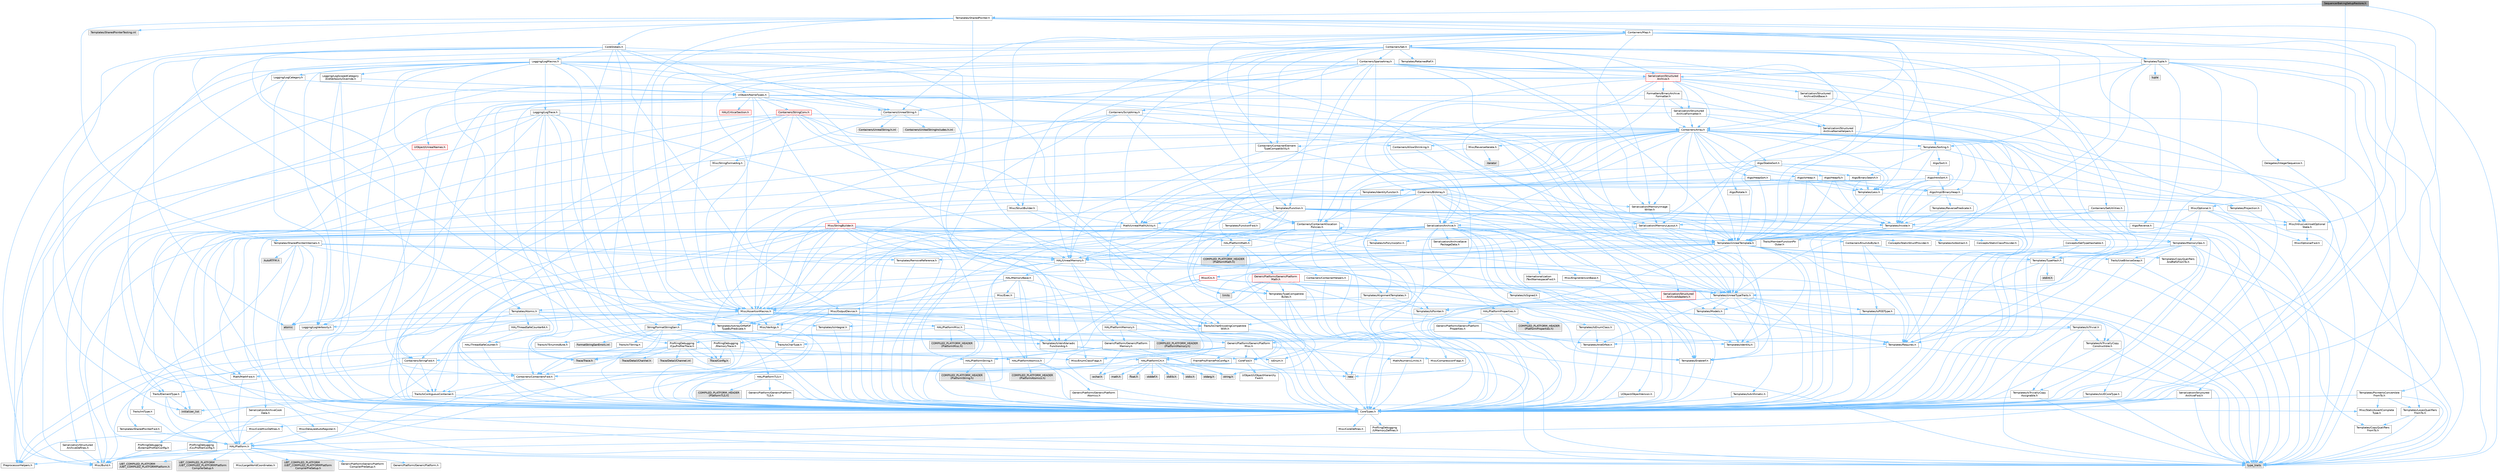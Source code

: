 digraph "SequencerBakingSetupRestore.h"
{
 // INTERACTIVE_SVG=YES
 // LATEX_PDF_SIZE
  bgcolor="transparent";
  edge [fontname=Helvetica,fontsize=10,labelfontname=Helvetica,labelfontsize=10];
  node [fontname=Helvetica,fontsize=10,shape=box,height=0.2,width=0.4];
  Node1 [id="Node000001",label="SequencerBakingSetupRestore.h",height=0.2,width=0.4,color="gray40", fillcolor="grey60", style="filled", fontcolor="black",tooltip=" "];
  Node1 -> Node2 [id="edge1_Node000001_Node000002",color="steelblue1",style="solid",tooltip=" "];
  Node2 [id="Node000002",label="CoreTypes.h",height=0.2,width=0.4,color="grey40", fillcolor="white", style="filled",URL="$dc/dec/CoreTypes_8h.html",tooltip=" "];
  Node2 -> Node3 [id="edge2_Node000002_Node000003",color="steelblue1",style="solid",tooltip=" "];
  Node3 [id="Node000003",label="HAL/Platform.h",height=0.2,width=0.4,color="grey40", fillcolor="white", style="filled",URL="$d9/dd0/Platform_8h.html",tooltip=" "];
  Node3 -> Node4 [id="edge3_Node000003_Node000004",color="steelblue1",style="solid",tooltip=" "];
  Node4 [id="Node000004",label="Misc/Build.h",height=0.2,width=0.4,color="grey40", fillcolor="white", style="filled",URL="$d3/dbb/Build_8h.html",tooltip=" "];
  Node3 -> Node5 [id="edge4_Node000003_Node000005",color="steelblue1",style="solid",tooltip=" "];
  Node5 [id="Node000005",label="Misc/LargeWorldCoordinates.h",height=0.2,width=0.4,color="grey40", fillcolor="white", style="filled",URL="$d2/dcb/LargeWorldCoordinates_8h.html",tooltip=" "];
  Node3 -> Node6 [id="edge5_Node000003_Node000006",color="steelblue1",style="solid",tooltip=" "];
  Node6 [id="Node000006",label="type_traits",height=0.2,width=0.4,color="grey60", fillcolor="#E0E0E0", style="filled",tooltip=" "];
  Node3 -> Node7 [id="edge6_Node000003_Node000007",color="steelblue1",style="solid",tooltip=" "];
  Node7 [id="Node000007",label="PreprocessorHelpers.h",height=0.2,width=0.4,color="grey40", fillcolor="white", style="filled",URL="$db/ddb/PreprocessorHelpers_8h.html",tooltip=" "];
  Node3 -> Node8 [id="edge7_Node000003_Node000008",color="steelblue1",style="solid",tooltip=" "];
  Node8 [id="Node000008",label="UBT_COMPILED_PLATFORM\l/UBT_COMPILED_PLATFORMPlatform\lCompilerPreSetup.h",height=0.2,width=0.4,color="grey60", fillcolor="#E0E0E0", style="filled",tooltip=" "];
  Node3 -> Node9 [id="edge8_Node000003_Node000009",color="steelblue1",style="solid",tooltip=" "];
  Node9 [id="Node000009",label="GenericPlatform/GenericPlatform\lCompilerPreSetup.h",height=0.2,width=0.4,color="grey40", fillcolor="white", style="filled",URL="$d9/dc8/GenericPlatformCompilerPreSetup_8h.html",tooltip=" "];
  Node3 -> Node10 [id="edge9_Node000003_Node000010",color="steelblue1",style="solid",tooltip=" "];
  Node10 [id="Node000010",label="GenericPlatform/GenericPlatform.h",height=0.2,width=0.4,color="grey40", fillcolor="white", style="filled",URL="$d6/d84/GenericPlatform_8h.html",tooltip=" "];
  Node3 -> Node11 [id="edge10_Node000003_Node000011",color="steelblue1",style="solid",tooltip=" "];
  Node11 [id="Node000011",label="UBT_COMPILED_PLATFORM\l/UBT_COMPILED_PLATFORMPlatform.h",height=0.2,width=0.4,color="grey60", fillcolor="#E0E0E0", style="filled",tooltip=" "];
  Node3 -> Node12 [id="edge11_Node000003_Node000012",color="steelblue1",style="solid",tooltip=" "];
  Node12 [id="Node000012",label="UBT_COMPILED_PLATFORM\l/UBT_COMPILED_PLATFORMPlatform\lCompilerSetup.h",height=0.2,width=0.4,color="grey60", fillcolor="#E0E0E0", style="filled",tooltip=" "];
  Node2 -> Node13 [id="edge12_Node000002_Node000013",color="steelblue1",style="solid",tooltip=" "];
  Node13 [id="Node000013",label="ProfilingDebugging\l/UMemoryDefines.h",height=0.2,width=0.4,color="grey40", fillcolor="white", style="filled",URL="$d2/da2/UMemoryDefines_8h.html",tooltip=" "];
  Node2 -> Node14 [id="edge13_Node000002_Node000014",color="steelblue1",style="solid",tooltip=" "];
  Node14 [id="Node000014",label="Misc/CoreMiscDefines.h",height=0.2,width=0.4,color="grey40", fillcolor="white", style="filled",URL="$da/d38/CoreMiscDefines_8h.html",tooltip=" "];
  Node14 -> Node3 [id="edge14_Node000014_Node000003",color="steelblue1",style="solid",tooltip=" "];
  Node14 -> Node7 [id="edge15_Node000014_Node000007",color="steelblue1",style="solid",tooltip=" "];
  Node2 -> Node15 [id="edge16_Node000002_Node000015",color="steelblue1",style="solid",tooltip=" "];
  Node15 [id="Node000015",label="Misc/CoreDefines.h",height=0.2,width=0.4,color="grey40", fillcolor="white", style="filled",URL="$d3/dd2/CoreDefines_8h.html",tooltip=" "];
  Node1 -> Node16 [id="edge17_Node000001_Node000016",color="steelblue1",style="solid",tooltip=" "];
  Node16 [id="Node000016",label="Templates/SharedPointer.h",height=0.2,width=0.4,color="grey40", fillcolor="white", style="filled",URL="$d2/d17/SharedPointer_8h.html",tooltip=" "];
  Node16 -> Node2 [id="edge18_Node000016_Node000002",color="steelblue1",style="solid",tooltip=" "];
  Node16 -> Node17 [id="edge19_Node000016_Node000017",color="steelblue1",style="solid",tooltip=" "];
  Node17 [id="Node000017",label="Misc/IntrusiveUnsetOptional\lState.h",height=0.2,width=0.4,color="grey40", fillcolor="white", style="filled",URL="$d2/d0a/IntrusiveUnsetOptionalState_8h.html",tooltip=" "];
  Node17 -> Node18 [id="edge20_Node000017_Node000018",color="steelblue1",style="solid",tooltip=" "];
  Node18 [id="Node000018",label="Misc/OptionalFwd.h",height=0.2,width=0.4,color="grey40", fillcolor="white", style="filled",URL="$dc/d50/OptionalFwd_8h.html",tooltip=" "];
  Node16 -> Node19 [id="edge21_Node000016_Node000019",color="steelblue1",style="solid",tooltip=" "];
  Node19 [id="Node000019",label="Templates/PointerIsConvertible\lFromTo.h",height=0.2,width=0.4,color="grey40", fillcolor="white", style="filled",URL="$d6/d65/PointerIsConvertibleFromTo_8h.html",tooltip=" "];
  Node19 -> Node2 [id="edge22_Node000019_Node000002",color="steelblue1",style="solid",tooltip=" "];
  Node19 -> Node20 [id="edge23_Node000019_Node000020",color="steelblue1",style="solid",tooltip=" "];
  Node20 [id="Node000020",label="Misc/StaticAssertComplete\lType.h",height=0.2,width=0.4,color="grey40", fillcolor="white", style="filled",URL="$d5/d4e/StaticAssertCompleteType_8h.html",tooltip=" "];
  Node19 -> Node21 [id="edge24_Node000019_Node000021",color="steelblue1",style="solid",tooltip=" "];
  Node21 [id="Node000021",label="Templates/LosesQualifiers\lFromTo.h",height=0.2,width=0.4,color="grey40", fillcolor="white", style="filled",URL="$d2/db3/LosesQualifiersFromTo_8h.html",tooltip=" "];
  Node21 -> Node22 [id="edge25_Node000021_Node000022",color="steelblue1",style="solid",tooltip=" "];
  Node22 [id="Node000022",label="Templates/CopyQualifiers\lFromTo.h",height=0.2,width=0.4,color="grey40", fillcolor="white", style="filled",URL="$d5/db4/CopyQualifiersFromTo_8h.html",tooltip=" "];
  Node21 -> Node6 [id="edge26_Node000021_Node000006",color="steelblue1",style="solid",tooltip=" "];
  Node19 -> Node6 [id="edge27_Node000019_Node000006",color="steelblue1",style="solid",tooltip=" "];
  Node16 -> Node23 [id="edge28_Node000016_Node000023",color="steelblue1",style="solid",tooltip=" "];
  Node23 [id="Node000023",label="Misc/AssertionMacros.h",height=0.2,width=0.4,color="grey40", fillcolor="white", style="filled",URL="$d0/dfa/AssertionMacros_8h.html",tooltip=" "];
  Node23 -> Node2 [id="edge29_Node000023_Node000002",color="steelblue1",style="solid",tooltip=" "];
  Node23 -> Node3 [id="edge30_Node000023_Node000003",color="steelblue1",style="solid",tooltip=" "];
  Node23 -> Node24 [id="edge31_Node000023_Node000024",color="steelblue1",style="solid",tooltip=" "];
  Node24 [id="Node000024",label="HAL/PlatformMisc.h",height=0.2,width=0.4,color="grey40", fillcolor="white", style="filled",URL="$d0/df5/PlatformMisc_8h.html",tooltip=" "];
  Node24 -> Node2 [id="edge32_Node000024_Node000002",color="steelblue1",style="solid",tooltip=" "];
  Node24 -> Node25 [id="edge33_Node000024_Node000025",color="steelblue1",style="solid",tooltip=" "];
  Node25 [id="Node000025",label="GenericPlatform/GenericPlatform\lMisc.h",height=0.2,width=0.4,color="grey40", fillcolor="white", style="filled",URL="$db/d9a/GenericPlatformMisc_8h.html",tooltip=" "];
  Node25 -> Node26 [id="edge34_Node000025_Node000026",color="steelblue1",style="solid",tooltip=" "];
  Node26 [id="Node000026",label="Containers/StringFwd.h",height=0.2,width=0.4,color="grey40", fillcolor="white", style="filled",URL="$df/d37/StringFwd_8h.html",tooltip=" "];
  Node26 -> Node2 [id="edge35_Node000026_Node000002",color="steelblue1",style="solid",tooltip=" "];
  Node26 -> Node27 [id="edge36_Node000026_Node000027",color="steelblue1",style="solid",tooltip=" "];
  Node27 [id="Node000027",label="Traits/ElementType.h",height=0.2,width=0.4,color="grey40", fillcolor="white", style="filled",URL="$d5/d4f/ElementType_8h.html",tooltip=" "];
  Node27 -> Node3 [id="edge37_Node000027_Node000003",color="steelblue1",style="solid",tooltip=" "];
  Node27 -> Node28 [id="edge38_Node000027_Node000028",color="steelblue1",style="solid",tooltip=" "];
  Node28 [id="Node000028",label="initializer_list",height=0.2,width=0.4,color="grey60", fillcolor="#E0E0E0", style="filled",tooltip=" "];
  Node27 -> Node6 [id="edge39_Node000027_Node000006",color="steelblue1",style="solid",tooltip=" "];
  Node26 -> Node29 [id="edge40_Node000026_Node000029",color="steelblue1",style="solid",tooltip=" "];
  Node29 [id="Node000029",label="Traits/IsContiguousContainer.h",height=0.2,width=0.4,color="grey40", fillcolor="white", style="filled",URL="$d5/d3c/IsContiguousContainer_8h.html",tooltip=" "];
  Node29 -> Node2 [id="edge41_Node000029_Node000002",color="steelblue1",style="solid",tooltip=" "];
  Node29 -> Node20 [id="edge42_Node000029_Node000020",color="steelblue1",style="solid",tooltip=" "];
  Node29 -> Node28 [id="edge43_Node000029_Node000028",color="steelblue1",style="solid",tooltip=" "];
  Node25 -> Node30 [id="edge44_Node000025_Node000030",color="steelblue1",style="solid",tooltip=" "];
  Node30 [id="Node000030",label="CoreFwd.h",height=0.2,width=0.4,color="grey40", fillcolor="white", style="filled",URL="$d1/d1e/CoreFwd_8h.html",tooltip=" "];
  Node30 -> Node2 [id="edge45_Node000030_Node000002",color="steelblue1",style="solid",tooltip=" "];
  Node30 -> Node31 [id="edge46_Node000030_Node000031",color="steelblue1",style="solid",tooltip=" "];
  Node31 [id="Node000031",label="Containers/ContainersFwd.h",height=0.2,width=0.4,color="grey40", fillcolor="white", style="filled",URL="$d4/d0a/ContainersFwd_8h.html",tooltip=" "];
  Node31 -> Node3 [id="edge47_Node000031_Node000003",color="steelblue1",style="solid",tooltip=" "];
  Node31 -> Node2 [id="edge48_Node000031_Node000002",color="steelblue1",style="solid",tooltip=" "];
  Node31 -> Node29 [id="edge49_Node000031_Node000029",color="steelblue1",style="solid",tooltip=" "];
  Node30 -> Node32 [id="edge50_Node000030_Node000032",color="steelblue1",style="solid",tooltip=" "];
  Node32 [id="Node000032",label="Math/MathFwd.h",height=0.2,width=0.4,color="grey40", fillcolor="white", style="filled",URL="$d2/d10/MathFwd_8h.html",tooltip=" "];
  Node32 -> Node3 [id="edge51_Node000032_Node000003",color="steelblue1",style="solid",tooltip=" "];
  Node30 -> Node33 [id="edge52_Node000030_Node000033",color="steelblue1",style="solid",tooltip=" "];
  Node33 [id="Node000033",label="UObject/UObjectHierarchy\lFwd.h",height=0.2,width=0.4,color="grey40", fillcolor="white", style="filled",URL="$d3/d13/UObjectHierarchyFwd_8h.html",tooltip=" "];
  Node25 -> Node2 [id="edge53_Node000025_Node000002",color="steelblue1",style="solid",tooltip=" "];
  Node25 -> Node34 [id="edge54_Node000025_Node000034",color="steelblue1",style="solid",tooltip=" "];
  Node34 [id="Node000034",label="FramePro/FrameProConfig.h",height=0.2,width=0.4,color="grey40", fillcolor="white", style="filled",URL="$d7/d90/FrameProConfig_8h.html",tooltip=" "];
  Node25 -> Node35 [id="edge55_Node000025_Node000035",color="steelblue1",style="solid",tooltip=" "];
  Node35 [id="Node000035",label="HAL/PlatformCrt.h",height=0.2,width=0.4,color="grey40", fillcolor="white", style="filled",URL="$d8/d75/PlatformCrt_8h.html",tooltip=" "];
  Node35 -> Node36 [id="edge56_Node000035_Node000036",color="steelblue1",style="solid",tooltip=" "];
  Node36 [id="Node000036",label="new",height=0.2,width=0.4,color="grey60", fillcolor="#E0E0E0", style="filled",tooltip=" "];
  Node35 -> Node37 [id="edge57_Node000035_Node000037",color="steelblue1",style="solid",tooltip=" "];
  Node37 [id="Node000037",label="wchar.h",height=0.2,width=0.4,color="grey60", fillcolor="#E0E0E0", style="filled",tooltip=" "];
  Node35 -> Node38 [id="edge58_Node000035_Node000038",color="steelblue1",style="solid",tooltip=" "];
  Node38 [id="Node000038",label="stddef.h",height=0.2,width=0.4,color="grey60", fillcolor="#E0E0E0", style="filled",tooltip=" "];
  Node35 -> Node39 [id="edge59_Node000035_Node000039",color="steelblue1",style="solid",tooltip=" "];
  Node39 [id="Node000039",label="stdlib.h",height=0.2,width=0.4,color="grey60", fillcolor="#E0E0E0", style="filled",tooltip=" "];
  Node35 -> Node40 [id="edge60_Node000035_Node000040",color="steelblue1",style="solid",tooltip=" "];
  Node40 [id="Node000040",label="stdio.h",height=0.2,width=0.4,color="grey60", fillcolor="#E0E0E0", style="filled",tooltip=" "];
  Node35 -> Node41 [id="edge61_Node000035_Node000041",color="steelblue1",style="solid",tooltip=" "];
  Node41 [id="Node000041",label="stdarg.h",height=0.2,width=0.4,color="grey60", fillcolor="#E0E0E0", style="filled",tooltip=" "];
  Node35 -> Node42 [id="edge62_Node000035_Node000042",color="steelblue1",style="solid",tooltip=" "];
  Node42 [id="Node000042",label="math.h",height=0.2,width=0.4,color="grey60", fillcolor="#E0E0E0", style="filled",tooltip=" "];
  Node35 -> Node43 [id="edge63_Node000035_Node000043",color="steelblue1",style="solid",tooltip=" "];
  Node43 [id="Node000043",label="float.h",height=0.2,width=0.4,color="grey60", fillcolor="#E0E0E0", style="filled",tooltip=" "];
  Node35 -> Node44 [id="edge64_Node000035_Node000044",color="steelblue1",style="solid",tooltip=" "];
  Node44 [id="Node000044",label="string.h",height=0.2,width=0.4,color="grey60", fillcolor="#E0E0E0", style="filled",tooltip=" "];
  Node25 -> Node45 [id="edge65_Node000025_Node000045",color="steelblue1",style="solid",tooltip=" "];
  Node45 [id="Node000045",label="Math/NumericLimits.h",height=0.2,width=0.4,color="grey40", fillcolor="white", style="filled",URL="$df/d1b/NumericLimits_8h.html",tooltip=" "];
  Node45 -> Node2 [id="edge66_Node000045_Node000002",color="steelblue1",style="solid",tooltip=" "];
  Node25 -> Node46 [id="edge67_Node000025_Node000046",color="steelblue1",style="solid",tooltip=" "];
  Node46 [id="Node000046",label="Misc/CompressionFlags.h",height=0.2,width=0.4,color="grey40", fillcolor="white", style="filled",URL="$d9/d76/CompressionFlags_8h.html",tooltip=" "];
  Node25 -> Node47 [id="edge68_Node000025_Node000047",color="steelblue1",style="solid",tooltip=" "];
  Node47 [id="Node000047",label="Misc/EnumClassFlags.h",height=0.2,width=0.4,color="grey40", fillcolor="white", style="filled",URL="$d8/de7/EnumClassFlags_8h.html",tooltip=" "];
  Node25 -> Node48 [id="edge69_Node000025_Node000048",color="steelblue1",style="solid",tooltip=" "];
  Node48 [id="Node000048",label="ProfilingDebugging\l/CsvProfilerConfig.h",height=0.2,width=0.4,color="grey40", fillcolor="white", style="filled",URL="$d3/d88/CsvProfilerConfig_8h.html",tooltip=" "];
  Node48 -> Node4 [id="edge70_Node000048_Node000004",color="steelblue1",style="solid",tooltip=" "];
  Node25 -> Node49 [id="edge71_Node000025_Node000049",color="steelblue1",style="solid",tooltip=" "];
  Node49 [id="Node000049",label="ProfilingDebugging\l/ExternalProfilerConfig.h",height=0.2,width=0.4,color="grey40", fillcolor="white", style="filled",URL="$d3/dbb/ExternalProfilerConfig_8h.html",tooltip=" "];
  Node49 -> Node4 [id="edge72_Node000049_Node000004",color="steelblue1",style="solid",tooltip=" "];
  Node24 -> Node50 [id="edge73_Node000024_Node000050",color="steelblue1",style="solid",tooltip=" "];
  Node50 [id="Node000050",label="COMPILED_PLATFORM_HEADER\l(PlatformMisc.h)",height=0.2,width=0.4,color="grey60", fillcolor="#E0E0E0", style="filled",tooltip=" "];
  Node24 -> Node51 [id="edge74_Node000024_Node000051",color="steelblue1",style="solid",tooltip=" "];
  Node51 [id="Node000051",label="ProfilingDebugging\l/CpuProfilerTrace.h",height=0.2,width=0.4,color="grey40", fillcolor="white", style="filled",URL="$da/dcb/CpuProfilerTrace_8h.html",tooltip=" "];
  Node51 -> Node2 [id="edge75_Node000051_Node000002",color="steelblue1",style="solid",tooltip=" "];
  Node51 -> Node31 [id="edge76_Node000051_Node000031",color="steelblue1",style="solid",tooltip=" "];
  Node51 -> Node52 [id="edge77_Node000051_Node000052",color="steelblue1",style="solid",tooltip=" "];
  Node52 [id="Node000052",label="HAL/PlatformAtomics.h",height=0.2,width=0.4,color="grey40", fillcolor="white", style="filled",URL="$d3/d36/PlatformAtomics_8h.html",tooltip=" "];
  Node52 -> Node2 [id="edge78_Node000052_Node000002",color="steelblue1",style="solid",tooltip=" "];
  Node52 -> Node53 [id="edge79_Node000052_Node000053",color="steelblue1",style="solid",tooltip=" "];
  Node53 [id="Node000053",label="GenericPlatform/GenericPlatform\lAtomics.h",height=0.2,width=0.4,color="grey40", fillcolor="white", style="filled",URL="$da/d72/GenericPlatformAtomics_8h.html",tooltip=" "];
  Node53 -> Node2 [id="edge80_Node000053_Node000002",color="steelblue1",style="solid",tooltip=" "];
  Node52 -> Node54 [id="edge81_Node000052_Node000054",color="steelblue1",style="solid",tooltip=" "];
  Node54 [id="Node000054",label="COMPILED_PLATFORM_HEADER\l(PlatformAtomics.h)",height=0.2,width=0.4,color="grey60", fillcolor="#E0E0E0", style="filled",tooltip=" "];
  Node51 -> Node7 [id="edge82_Node000051_Node000007",color="steelblue1",style="solid",tooltip=" "];
  Node51 -> Node4 [id="edge83_Node000051_Node000004",color="steelblue1",style="solid",tooltip=" "];
  Node51 -> Node55 [id="edge84_Node000051_Node000055",color="steelblue1",style="solid",tooltip=" "];
  Node55 [id="Node000055",label="Trace/Config.h",height=0.2,width=0.4,color="grey60", fillcolor="#E0E0E0", style="filled",tooltip=" "];
  Node51 -> Node56 [id="edge85_Node000051_Node000056",color="steelblue1",style="solid",tooltip=" "];
  Node56 [id="Node000056",label="Trace/Detail/Channel.h",height=0.2,width=0.4,color="grey60", fillcolor="#E0E0E0", style="filled",tooltip=" "];
  Node51 -> Node57 [id="edge86_Node000051_Node000057",color="steelblue1",style="solid",tooltip=" "];
  Node57 [id="Node000057",label="Trace/Detail/Channel.inl",height=0.2,width=0.4,color="grey60", fillcolor="#E0E0E0", style="filled",tooltip=" "];
  Node51 -> Node58 [id="edge87_Node000051_Node000058",color="steelblue1",style="solid",tooltip=" "];
  Node58 [id="Node000058",label="Trace/Trace.h",height=0.2,width=0.4,color="grey60", fillcolor="#E0E0E0", style="filled",tooltip=" "];
  Node23 -> Node7 [id="edge88_Node000023_Node000007",color="steelblue1",style="solid",tooltip=" "];
  Node23 -> Node59 [id="edge89_Node000023_Node000059",color="steelblue1",style="solid",tooltip=" "];
  Node59 [id="Node000059",label="Templates/EnableIf.h",height=0.2,width=0.4,color="grey40", fillcolor="white", style="filled",URL="$d7/d60/EnableIf_8h.html",tooltip=" "];
  Node59 -> Node2 [id="edge90_Node000059_Node000002",color="steelblue1",style="solid",tooltip=" "];
  Node23 -> Node60 [id="edge91_Node000023_Node000060",color="steelblue1",style="solid",tooltip=" "];
  Node60 [id="Node000060",label="Templates/IsArrayOrRefOf\lTypeByPredicate.h",height=0.2,width=0.4,color="grey40", fillcolor="white", style="filled",URL="$d6/da1/IsArrayOrRefOfTypeByPredicate_8h.html",tooltip=" "];
  Node60 -> Node2 [id="edge92_Node000060_Node000002",color="steelblue1",style="solid",tooltip=" "];
  Node23 -> Node61 [id="edge93_Node000023_Node000061",color="steelblue1",style="solid",tooltip=" "];
  Node61 [id="Node000061",label="Templates/IsValidVariadic\lFunctionArg.h",height=0.2,width=0.4,color="grey40", fillcolor="white", style="filled",URL="$d0/dc8/IsValidVariadicFunctionArg_8h.html",tooltip=" "];
  Node61 -> Node2 [id="edge94_Node000061_Node000002",color="steelblue1",style="solid",tooltip=" "];
  Node61 -> Node62 [id="edge95_Node000061_Node000062",color="steelblue1",style="solid",tooltip=" "];
  Node62 [id="Node000062",label="IsEnum.h",height=0.2,width=0.4,color="grey40", fillcolor="white", style="filled",URL="$d4/de5/IsEnum_8h.html",tooltip=" "];
  Node61 -> Node6 [id="edge96_Node000061_Node000006",color="steelblue1",style="solid",tooltip=" "];
  Node23 -> Node63 [id="edge97_Node000023_Node000063",color="steelblue1",style="solid",tooltip=" "];
  Node63 [id="Node000063",label="Traits/IsCharEncodingCompatible\lWith.h",height=0.2,width=0.4,color="grey40", fillcolor="white", style="filled",URL="$df/dd1/IsCharEncodingCompatibleWith_8h.html",tooltip=" "];
  Node63 -> Node6 [id="edge98_Node000063_Node000006",color="steelblue1",style="solid",tooltip=" "];
  Node63 -> Node64 [id="edge99_Node000063_Node000064",color="steelblue1",style="solid",tooltip=" "];
  Node64 [id="Node000064",label="Traits/IsCharType.h",height=0.2,width=0.4,color="grey40", fillcolor="white", style="filled",URL="$db/d51/IsCharType_8h.html",tooltip=" "];
  Node64 -> Node2 [id="edge100_Node000064_Node000002",color="steelblue1",style="solid",tooltip=" "];
  Node23 -> Node65 [id="edge101_Node000023_Node000065",color="steelblue1",style="solid",tooltip=" "];
  Node65 [id="Node000065",label="Misc/VarArgs.h",height=0.2,width=0.4,color="grey40", fillcolor="white", style="filled",URL="$d5/d6f/VarArgs_8h.html",tooltip=" "];
  Node65 -> Node2 [id="edge102_Node000065_Node000002",color="steelblue1",style="solid",tooltip=" "];
  Node23 -> Node66 [id="edge103_Node000023_Node000066",color="steelblue1",style="solid",tooltip=" "];
  Node66 [id="Node000066",label="String/FormatStringSan.h",height=0.2,width=0.4,color="grey40", fillcolor="white", style="filled",URL="$d3/d8b/FormatStringSan_8h.html",tooltip=" "];
  Node66 -> Node6 [id="edge104_Node000066_Node000006",color="steelblue1",style="solid",tooltip=" "];
  Node66 -> Node2 [id="edge105_Node000066_Node000002",color="steelblue1",style="solid",tooltip=" "];
  Node66 -> Node67 [id="edge106_Node000066_Node000067",color="steelblue1",style="solid",tooltip=" "];
  Node67 [id="Node000067",label="Templates/Requires.h",height=0.2,width=0.4,color="grey40", fillcolor="white", style="filled",URL="$dc/d96/Requires_8h.html",tooltip=" "];
  Node67 -> Node59 [id="edge107_Node000067_Node000059",color="steelblue1",style="solid",tooltip=" "];
  Node67 -> Node6 [id="edge108_Node000067_Node000006",color="steelblue1",style="solid",tooltip=" "];
  Node66 -> Node68 [id="edge109_Node000066_Node000068",color="steelblue1",style="solid",tooltip=" "];
  Node68 [id="Node000068",label="Templates/Identity.h",height=0.2,width=0.4,color="grey40", fillcolor="white", style="filled",URL="$d0/dd5/Identity_8h.html",tooltip=" "];
  Node66 -> Node61 [id="edge110_Node000066_Node000061",color="steelblue1",style="solid",tooltip=" "];
  Node66 -> Node64 [id="edge111_Node000066_Node000064",color="steelblue1",style="solid",tooltip=" "];
  Node66 -> Node69 [id="edge112_Node000066_Node000069",color="steelblue1",style="solid",tooltip=" "];
  Node69 [id="Node000069",label="Traits/IsTEnumAsByte.h",height=0.2,width=0.4,color="grey40", fillcolor="white", style="filled",URL="$d1/de6/IsTEnumAsByte_8h.html",tooltip=" "];
  Node66 -> Node70 [id="edge113_Node000066_Node000070",color="steelblue1",style="solid",tooltip=" "];
  Node70 [id="Node000070",label="Traits/IsTString.h",height=0.2,width=0.4,color="grey40", fillcolor="white", style="filled",URL="$d0/df8/IsTString_8h.html",tooltip=" "];
  Node70 -> Node31 [id="edge114_Node000070_Node000031",color="steelblue1",style="solid",tooltip=" "];
  Node66 -> Node31 [id="edge115_Node000066_Node000031",color="steelblue1",style="solid",tooltip=" "];
  Node66 -> Node71 [id="edge116_Node000066_Node000071",color="steelblue1",style="solid",tooltip=" "];
  Node71 [id="Node000071",label="FormatStringSanErrors.inl",height=0.2,width=0.4,color="grey60", fillcolor="#E0E0E0", style="filled",tooltip=" "];
  Node23 -> Node72 [id="edge117_Node000023_Node000072",color="steelblue1",style="solid",tooltip=" "];
  Node72 [id="Node000072",label="atomic",height=0.2,width=0.4,color="grey60", fillcolor="#E0E0E0", style="filled",tooltip=" "];
  Node16 -> Node73 [id="edge118_Node000016_Node000073",color="steelblue1",style="solid",tooltip=" "];
  Node73 [id="Node000073",label="HAL/UnrealMemory.h",height=0.2,width=0.4,color="grey40", fillcolor="white", style="filled",URL="$d9/d96/UnrealMemory_8h.html",tooltip=" "];
  Node73 -> Node2 [id="edge119_Node000073_Node000002",color="steelblue1",style="solid",tooltip=" "];
  Node73 -> Node74 [id="edge120_Node000073_Node000074",color="steelblue1",style="solid",tooltip=" "];
  Node74 [id="Node000074",label="GenericPlatform/GenericPlatform\lMemory.h",height=0.2,width=0.4,color="grey40", fillcolor="white", style="filled",URL="$dd/d22/GenericPlatformMemory_8h.html",tooltip=" "];
  Node74 -> Node30 [id="edge121_Node000074_Node000030",color="steelblue1",style="solid",tooltip=" "];
  Node74 -> Node2 [id="edge122_Node000074_Node000002",color="steelblue1",style="solid",tooltip=" "];
  Node74 -> Node75 [id="edge123_Node000074_Node000075",color="steelblue1",style="solid",tooltip=" "];
  Node75 [id="Node000075",label="HAL/PlatformString.h",height=0.2,width=0.4,color="grey40", fillcolor="white", style="filled",URL="$db/db5/PlatformString_8h.html",tooltip=" "];
  Node75 -> Node2 [id="edge124_Node000075_Node000002",color="steelblue1",style="solid",tooltip=" "];
  Node75 -> Node76 [id="edge125_Node000075_Node000076",color="steelblue1",style="solid",tooltip=" "];
  Node76 [id="Node000076",label="COMPILED_PLATFORM_HEADER\l(PlatformString.h)",height=0.2,width=0.4,color="grey60", fillcolor="#E0E0E0", style="filled",tooltip=" "];
  Node74 -> Node44 [id="edge126_Node000074_Node000044",color="steelblue1",style="solid",tooltip=" "];
  Node74 -> Node37 [id="edge127_Node000074_Node000037",color="steelblue1",style="solid",tooltip=" "];
  Node73 -> Node77 [id="edge128_Node000073_Node000077",color="steelblue1",style="solid",tooltip=" "];
  Node77 [id="Node000077",label="HAL/MemoryBase.h",height=0.2,width=0.4,color="grey40", fillcolor="white", style="filled",URL="$d6/d9f/MemoryBase_8h.html",tooltip=" "];
  Node77 -> Node2 [id="edge129_Node000077_Node000002",color="steelblue1",style="solid",tooltip=" "];
  Node77 -> Node52 [id="edge130_Node000077_Node000052",color="steelblue1",style="solid",tooltip=" "];
  Node77 -> Node35 [id="edge131_Node000077_Node000035",color="steelblue1",style="solid",tooltip=" "];
  Node77 -> Node78 [id="edge132_Node000077_Node000078",color="steelblue1",style="solid",tooltip=" "];
  Node78 [id="Node000078",label="Misc/Exec.h",height=0.2,width=0.4,color="grey40", fillcolor="white", style="filled",URL="$de/ddb/Exec_8h.html",tooltip=" "];
  Node78 -> Node2 [id="edge133_Node000078_Node000002",color="steelblue1",style="solid",tooltip=" "];
  Node78 -> Node23 [id="edge134_Node000078_Node000023",color="steelblue1",style="solid",tooltip=" "];
  Node77 -> Node79 [id="edge135_Node000077_Node000079",color="steelblue1",style="solid",tooltip=" "];
  Node79 [id="Node000079",label="Misc/OutputDevice.h",height=0.2,width=0.4,color="grey40", fillcolor="white", style="filled",URL="$d7/d32/OutputDevice_8h.html",tooltip=" "];
  Node79 -> Node30 [id="edge136_Node000079_Node000030",color="steelblue1",style="solid",tooltip=" "];
  Node79 -> Node2 [id="edge137_Node000079_Node000002",color="steelblue1",style="solid",tooltip=" "];
  Node79 -> Node80 [id="edge138_Node000079_Node000080",color="steelblue1",style="solid",tooltip=" "];
  Node80 [id="Node000080",label="Logging/LogVerbosity.h",height=0.2,width=0.4,color="grey40", fillcolor="white", style="filled",URL="$d2/d8f/LogVerbosity_8h.html",tooltip=" "];
  Node80 -> Node2 [id="edge139_Node000080_Node000002",color="steelblue1",style="solid",tooltip=" "];
  Node79 -> Node65 [id="edge140_Node000079_Node000065",color="steelblue1",style="solid",tooltip=" "];
  Node79 -> Node60 [id="edge141_Node000079_Node000060",color="steelblue1",style="solid",tooltip=" "];
  Node79 -> Node61 [id="edge142_Node000079_Node000061",color="steelblue1",style="solid",tooltip=" "];
  Node79 -> Node63 [id="edge143_Node000079_Node000063",color="steelblue1",style="solid",tooltip=" "];
  Node77 -> Node81 [id="edge144_Node000077_Node000081",color="steelblue1",style="solid",tooltip=" "];
  Node81 [id="Node000081",label="Templates/Atomic.h",height=0.2,width=0.4,color="grey40", fillcolor="white", style="filled",URL="$d3/d91/Atomic_8h.html",tooltip=" "];
  Node81 -> Node82 [id="edge145_Node000081_Node000082",color="steelblue1",style="solid",tooltip=" "];
  Node82 [id="Node000082",label="HAL/ThreadSafeCounter.h",height=0.2,width=0.4,color="grey40", fillcolor="white", style="filled",URL="$dc/dc9/ThreadSafeCounter_8h.html",tooltip=" "];
  Node82 -> Node2 [id="edge146_Node000082_Node000002",color="steelblue1",style="solid",tooltip=" "];
  Node82 -> Node52 [id="edge147_Node000082_Node000052",color="steelblue1",style="solid",tooltip=" "];
  Node81 -> Node83 [id="edge148_Node000081_Node000083",color="steelblue1",style="solid",tooltip=" "];
  Node83 [id="Node000083",label="HAL/ThreadSafeCounter64.h",height=0.2,width=0.4,color="grey40", fillcolor="white", style="filled",URL="$d0/d12/ThreadSafeCounter64_8h.html",tooltip=" "];
  Node83 -> Node2 [id="edge149_Node000083_Node000002",color="steelblue1",style="solid",tooltip=" "];
  Node83 -> Node82 [id="edge150_Node000083_Node000082",color="steelblue1",style="solid",tooltip=" "];
  Node81 -> Node84 [id="edge151_Node000081_Node000084",color="steelblue1",style="solid",tooltip=" "];
  Node84 [id="Node000084",label="Templates/IsIntegral.h",height=0.2,width=0.4,color="grey40", fillcolor="white", style="filled",URL="$da/d64/IsIntegral_8h.html",tooltip=" "];
  Node84 -> Node2 [id="edge152_Node000084_Node000002",color="steelblue1",style="solid",tooltip=" "];
  Node81 -> Node85 [id="edge153_Node000081_Node000085",color="steelblue1",style="solid",tooltip=" "];
  Node85 [id="Node000085",label="Templates/IsTrivial.h",height=0.2,width=0.4,color="grey40", fillcolor="white", style="filled",URL="$da/d4c/IsTrivial_8h.html",tooltip=" "];
  Node85 -> Node86 [id="edge154_Node000085_Node000086",color="steelblue1",style="solid",tooltip=" "];
  Node86 [id="Node000086",label="Templates/AndOrNot.h",height=0.2,width=0.4,color="grey40", fillcolor="white", style="filled",URL="$db/d0a/AndOrNot_8h.html",tooltip=" "];
  Node86 -> Node2 [id="edge155_Node000086_Node000002",color="steelblue1",style="solid",tooltip=" "];
  Node85 -> Node87 [id="edge156_Node000085_Node000087",color="steelblue1",style="solid",tooltip=" "];
  Node87 [id="Node000087",label="Templates/IsTriviallyCopy\lConstructible.h",height=0.2,width=0.4,color="grey40", fillcolor="white", style="filled",URL="$d3/d78/IsTriviallyCopyConstructible_8h.html",tooltip=" "];
  Node87 -> Node2 [id="edge157_Node000087_Node000002",color="steelblue1",style="solid",tooltip=" "];
  Node87 -> Node6 [id="edge158_Node000087_Node000006",color="steelblue1",style="solid",tooltip=" "];
  Node85 -> Node88 [id="edge159_Node000085_Node000088",color="steelblue1",style="solid",tooltip=" "];
  Node88 [id="Node000088",label="Templates/IsTriviallyCopy\lAssignable.h",height=0.2,width=0.4,color="grey40", fillcolor="white", style="filled",URL="$d2/df2/IsTriviallyCopyAssignable_8h.html",tooltip=" "];
  Node88 -> Node2 [id="edge160_Node000088_Node000002",color="steelblue1",style="solid",tooltip=" "];
  Node88 -> Node6 [id="edge161_Node000088_Node000006",color="steelblue1",style="solid",tooltip=" "];
  Node85 -> Node6 [id="edge162_Node000085_Node000006",color="steelblue1",style="solid",tooltip=" "];
  Node81 -> Node89 [id="edge163_Node000081_Node000089",color="steelblue1",style="solid",tooltip=" "];
  Node89 [id="Node000089",label="Traits/IntType.h",height=0.2,width=0.4,color="grey40", fillcolor="white", style="filled",URL="$d7/deb/IntType_8h.html",tooltip=" "];
  Node89 -> Node3 [id="edge164_Node000089_Node000003",color="steelblue1",style="solid",tooltip=" "];
  Node81 -> Node72 [id="edge165_Node000081_Node000072",color="steelblue1",style="solid",tooltip=" "];
  Node73 -> Node90 [id="edge166_Node000073_Node000090",color="steelblue1",style="solid",tooltip=" "];
  Node90 [id="Node000090",label="HAL/PlatformMemory.h",height=0.2,width=0.4,color="grey40", fillcolor="white", style="filled",URL="$de/d68/PlatformMemory_8h.html",tooltip=" "];
  Node90 -> Node2 [id="edge167_Node000090_Node000002",color="steelblue1",style="solid",tooltip=" "];
  Node90 -> Node74 [id="edge168_Node000090_Node000074",color="steelblue1",style="solid",tooltip=" "];
  Node90 -> Node91 [id="edge169_Node000090_Node000091",color="steelblue1",style="solid",tooltip=" "];
  Node91 [id="Node000091",label="COMPILED_PLATFORM_HEADER\l(PlatformMemory.h)",height=0.2,width=0.4,color="grey60", fillcolor="#E0E0E0", style="filled",tooltip=" "];
  Node73 -> Node92 [id="edge170_Node000073_Node000092",color="steelblue1",style="solid",tooltip=" "];
  Node92 [id="Node000092",label="ProfilingDebugging\l/MemoryTrace.h",height=0.2,width=0.4,color="grey40", fillcolor="white", style="filled",URL="$da/dd7/MemoryTrace_8h.html",tooltip=" "];
  Node92 -> Node3 [id="edge171_Node000092_Node000003",color="steelblue1",style="solid",tooltip=" "];
  Node92 -> Node47 [id="edge172_Node000092_Node000047",color="steelblue1",style="solid",tooltip=" "];
  Node92 -> Node55 [id="edge173_Node000092_Node000055",color="steelblue1",style="solid",tooltip=" "];
  Node92 -> Node58 [id="edge174_Node000092_Node000058",color="steelblue1",style="solid",tooltip=" "];
  Node73 -> Node93 [id="edge175_Node000073_Node000093",color="steelblue1",style="solid",tooltip=" "];
  Node93 [id="Node000093",label="Templates/IsPointer.h",height=0.2,width=0.4,color="grey40", fillcolor="white", style="filled",URL="$d7/d05/IsPointer_8h.html",tooltip=" "];
  Node93 -> Node2 [id="edge176_Node000093_Node000002",color="steelblue1",style="solid",tooltip=" "];
  Node16 -> Node94 [id="edge177_Node000016_Node000094",color="steelblue1",style="solid",tooltip=" "];
  Node94 [id="Node000094",label="Containers/Array.h",height=0.2,width=0.4,color="grey40", fillcolor="white", style="filled",URL="$df/dd0/Array_8h.html",tooltip=" "];
  Node94 -> Node2 [id="edge178_Node000094_Node000002",color="steelblue1",style="solid",tooltip=" "];
  Node94 -> Node23 [id="edge179_Node000094_Node000023",color="steelblue1",style="solid",tooltip=" "];
  Node94 -> Node17 [id="edge180_Node000094_Node000017",color="steelblue1",style="solid",tooltip=" "];
  Node94 -> Node95 [id="edge181_Node000094_Node000095",color="steelblue1",style="solid",tooltip=" "];
  Node95 [id="Node000095",label="Misc/ReverseIterate.h",height=0.2,width=0.4,color="grey40", fillcolor="white", style="filled",URL="$db/de3/ReverseIterate_8h.html",tooltip=" "];
  Node95 -> Node3 [id="edge182_Node000095_Node000003",color="steelblue1",style="solid",tooltip=" "];
  Node95 -> Node96 [id="edge183_Node000095_Node000096",color="steelblue1",style="solid",tooltip=" "];
  Node96 [id="Node000096",label="iterator",height=0.2,width=0.4,color="grey60", fillcolor="#E0E0E0", style="filled",tooltip=" "];
  Node94 -> Node73 [id="edge184_Node000094_Node000073",color="steelblue1",style="solid",tooltip=" "];
  Node94 -> Node97 [id="edge185_Node000094_Node000097",color="steelblue1",style="solid",tooltip=" "];
  Node97 [id="Node000097",label="Templates/UnrealTypeTraits.h",height=0.2,width=0.4,color="grey40", fillcolor="white", style="filled",URL="$d2/d2d/UnrealTypeTraits_8h.html",tooltip=" "];
  Node97 -> Node2 [id="edge186_Node000097_Node000002",color="steelblue1",style="solid",tooltip=" "];
  Node97 -> Node93 [id="edge187_Node000097_Node000093",color="steelblue1",style="solid",tooltip=" "];
  Node97 -> Node23 [id="edge188_Node000097_Node000023",color="steelblue1",style="solid",tooltip=" "];
  Node97 -> Node86 [id="edge189_Node000097_Node000086",color="steelblue1",style="solid",tooltip=" "];
  Node97 -> Node59 [id="edge190_Node000097_Node000059",color="steelblue1",style="solid",tooltip=" "];
  Node97 -> Node98 [id="edge191_Node000097_Node000098",color="steelblue1",style="solid",tooltip=" "];
  Node98 [id="Node000098",label="Templates/IsArithmetic.h",height=0.2,width=0.4,color="grey40", fillcolor="white", style="filled",URL="$d2/d5d/IsArithmetic_8h.html",tooltip=" "];
  Node98 -> Node2 [id="edge192_Node000098_Node000002",color="steelblue1",style="solid",tooltip=" "];
  Node97 -> Node62 [id="edge193_Node000097_Node000062",color="steelblue1",style="solid",tooltip=" "];
  Node97 -> Node99 [id="edge194_Node000097_Node000099",color="steelblue1",style="solid",tooltip=" "];
  Node99 [id="Node000099",label="Templates/Models.h",height=0.2,width=0.4,color="grey40", fillcolor="white", style="filled",URL="$d3/d0c/Models_8h.html",tooltip=" "];
  Node99 -> Node68 [id="edge195_Node000099_Node000068",color="steelblue1",style="solid",tooltip=" "];
  Node97 -> Node100 [id="edge196_Node000097_Node000100",color="steelblue1",style="solid",tooltip=" "];
  Node100 [id="Node000100",label="Templates/IsPODType.h",height=0.2,width=0.4,color="grey40", fillcolor="white", style="filled",URL="$d7/db1/IsPODType_8h.html",tooltip=" "];
  Node100 -> Node2 [id="edge197_Node000100_Node000002",color="steelblue1",style="solid",tooltip=" "];
  Node97 -> Node101 [id="edge198_Node000097_Node000101",color="steelblue1",style="solid",tooltip=" "];
  Node101 [id="Node000101",label="Templates/IsUECoreType.h",height=0.2,width=0.4,color="grey40", fillcolor="white", style="filled",URL="$d1/db8/IsUECoreType_8h.html",tooltip=" "];
  Node101 -> Node2 [id="edge199_Node000101_Node000002",color="steelblue1",style="solid",tooltip=" "];
  Node101 -> Node6 [id="edge200_Node000101_Node000006",color="steelblue1",style="solid",tooltip=" "];
  Node97 -> Node87 [id="edge201_Node000097_Node000087",color="steelblue1",style="solid",tooltip=" "];
  Node94 -> Node102 [id="edge202_Node000094_Node000102",color="steelblue1",style="solid",tooltip=" "];
  Node102 [id="Node000102",label="Templates/UnrealTemplate.h",height=0.2,width=0.4,color="grey40", fillcolor="white", style="filled",URL="$d4/d24/UnrealTemplate_8h.html",tooltip=" "];
  Node102 -> Node2 [id="edge203_Node000102_Node000002",color="steelblue1",style="solid",tooltip=" "];
  Node102 -> Node93 [id="edge204_Node000102_Node000093",color="steelblue1",style="solid",tooltip=" "];
  Node102 -> Node73 [id="edge205_Node000102_Node000073",color="steelblue1",style="solid",tooltip=" "];
  Node102 -> Node103 [id="edge206_Node000102_Node000103",color="steelblue1",style="solid",tooltip=" "];
  Node103 [id="Node000103",label="Templates/CopyQualifiers\lAndRefsFromTo.h",height=0.2,width=0.4,color="grey40", fillcolor="white", style="filled",URL="$d3/db3/CopyQualifiersAndRefsFromTo_8h.html",tooltip=" "];
  Node103 -> Node22 [id="edge207_Node000103_Node000022",color="steelblue1",style="solid",tooltip=" "];
  Node102 -> Node97 [id="edge208_Node000102_Node000097",color="steelblue1",style="solid",tooltip=" "];
  Node102 -> Node104 [id="edge209_Node000102_Node000104",color="steelblue1",style="solid",tooltip=" "];
  Node104 [id="Node000104",label="Templates/RemoveReference.h",height=0.2,width=0.4,color="grey40", fillcolor="white", style="filled",URL="$da/dbe/RemoveReference_8h.html",tooltip=" "];
  Node104 -> Node2 [id="edge210_Node000104_Node000002",color="steelblue1",style="solid",tooltip=" "];
  Node102 -> Node67 [id="edge211_Node000102_Node000067",color="steelblue1",style="solid",tooltip=" "];
  Node102 -> Node105 [id="edge212_Node000102_Node000105",color="steelblue1",style="solid",tooltip=" "];
  Node105 [id="Node000105",label="Templates/TypeCompatible\lBytes.h",height=0.2,width=0.4,color="grey40", fillcolor="white", style="filled",URL="$df/d0a/TypeCompatibleBytes_8h.html",tooltip=" "];
  Node105 -> Node2 [id="edge213_Node000105_Node000002",color="steelblue1",style="solid",tooltip=" "];
  Node105 -> Node44 [id="edge214_Node000105_Node000044",color="steelblue1",style="solid",tooltip=" "];
  Node105 -> Node36 [id="edge215_Node000105_Node000036",color="steelblue1",style="solid",tooltip=" "];
  Node105 -> Node6 [id="edge216_Node000105_Node000006",color="steelblue1",style="solid",tooltip=" "];
  Node102 -> Node68 [id="edge217_Node000102_Node000068",color="steelblue1",style="solid",tooltip=" "];
  Node102 -> Node29 [id="edge218_Node000102_Node000029",color="steelblue1",style="solid",tooltip=" "];
  Node102 -> Node106 [id="edge219_Node000102_Node000106",color="steelblue1",style="solid",tooltip=" "];
  Node106 [id="Node000106",label="Traits/UseBitwiseSwap.h",height=0.2,width=0.4,color="grey40", fillcolor="white", style="filled",URL="$db/df3/UseBitwiseSwap_8h.html",tooltip=" "];
  Node106 -> Node2 [id="edge220_Node000106_Node000002",color="steelblue1",style="solid",tooltip=" "];
  Node106 -> Node6 [id="edge221_Node000106_Node000006",color="steelblue1",style="solid",tooltip=" "];
  Node102 -> Node6 [id="edge222_Node000102_Node000006",color="steelblue1",style="solid",tooltip=" "];
  Node94 -> Node107 [id="edge223_Node000094_Node000107",color="steelblue1",style="solid",tooltip=" "];
  Node107 [id="Node000107",label="Containers/AllowShrinking.h",height=0.2,width=0.4,color="grey40", fillcolor="white", style="filled",URL="$d7/d1a/AllowShrinking_8h.html",tooltip=" "];
  Node107 -> Node2 [id="edge224_Node000107_Node000002",color="steelblue1",style="solid",tooltip=" "];
  Node94 -> Node108 [id="edge225_Node000094_Node000108",color="steelblue1",style="solid",tooltip=" "];
  Node108 [id="Node000108",label="Containers/ContainerAllocation\lPolicies.h",height=0.2,width=0.4,color="grey40", fillcolor="white", style="filled",URL="$d7/dff/ContainerAllocationPolicies_8h.html",tooltip=" "];
  Node108 -> Node2 [id="edge226_Node000108_Node000002",color="steelblue1",style="solid",tooltip=" "];
  Node108 -> Node109 [id="edge227_Node000108_Node000109",color="steelblue1",style="solid",tooltip=" "];
  Node109 [id="Node000109",label="Containers/ContainerHelpers.h",height=0.2,width=0.4,color="grey40", fillcolor="white", style="filled",URL="$d7/d33/ContainerHelpers_8h.html",tooltip=" "];
  Node109 -> Node2 [id="edge228_Node000109_Node000002",color="steelblue1",style="solid",tooltip=" "];
  Node108 -> Node108 [id="edge229_Node000108_Node000108",color="steelblue1",style="solid",tooltip=" "];
  Node108 -> Node110 [id="edge230_Node000108_Node000110",color="steelblue1",style="solid",tooltip=" "];
  Node110 [id="Node000110",label="HAL/PlatformMath.h",height=0.2,width=0.4,color="grey40", fillcolor="white", style="filled",URL="$dc/d53/PlatformMath_8h.html",tooltip=" "];
  Node110 -> Node2 [id="edge231_Node000110_Node000002",color="steelblue1",style="solid",tooltip=" "];
  Node110 -> Node111 [id="edge232_Node000110_Node000111",color="steelblue1",style="solid",tooltip=" "];
  Node111 [id="Node000111",label="GenericPlatform/GenericPlatform\lMath.h",height=0.2,width=0.4,color="red", fillcolor="#FFF0F0", style="filled",URL="$d5/d79/GenericPlatformMath_8h.html",tooltip=" "];
  Node111 -> Node2 [id="edge233_Node000111_Node000002",color="steelblue1",style="solid",tooltip=" "];
  Node111 -> Node31 [id="edge234_Node000111_Node000031",color="steelblue1",style="solid",tooltip=" "];
  Node111 -> Node35 [id="edge235_Node000111_Node000035",color="steelblue1",style="solid",tooltip=" "];
  Node111 -> Node86 [id="edge236_Node000111_Node000086",color="steelblue1",style="solid",tooltip=" "];
  Node111 -> Node97 [id="edge237_Node000111_Node000097",color="steelblue1",style="solid",tooltip=" "];
  Node111 -> Node67 [id="edge238_Node000111_Node000067",color="steelblue1",style="solid",tooltip=" "];
  Node111 -> Node105 [id="edge239_Node000111_Node000105",color="steelblue1",style="solid",tooltip=" "];
  Node111 -> Node116 [id="edge240_Node000111_Node000116",color="steelblue1",style="solid",tooltip=" "];
  Node116 [id="Node000116",label="limits",height=0.2,width=0.4,color="grey60", fillcolor="#E0E0E0", style="filled",tooltip=" "];
  Node111 -> Node6 [id="edge241_Node000111_Node000006",color="steelblue1",style="solid",tooltip=" "];
  Node110 -> Node117 [id="edge242_Node000110_Node000117",color="steelblue1",style="solid",tooltip=" "];
  Node117 [id="Node000117",label="COMPILED_PLATFORM_HEADER\l(PlatformMath.h)",height=0.2,width=0.4,color="grey60", fillcolor="#E0E0E0", style="filled",tooltip=" "];
  Node108 -> Node73 [id="edge243_Node000108_Node000073",color="steelblue1",style="solid",tooltip=" "];
  Node108 -> Node45 [id="edge244_Node000108_Node000045",color="steelblue1",style="solid",tooltip=" "];
  Node108 -> Node23 [id="edge245_Node000108_Node000023",color="steelblue1",style="solid",tooltip=" "];
  Node108 -> Node118 [id="edge246_Node000108_Node000118",color="steelblue1",style="solid",tooltip=" "];
  Node118 [id="Node000118",label="Templates/IsPolymorphic.h",height=0.2,width=0.4,color="grey40", fillcolor="white", style="filled",URL="$dc/d20/IsPolymorphic_8h.html",tooltip=" "];
  Node108 -> Node119 [id="edge247_Node000108_Node000119",color="steelblue1",style="solid",tooltip=" "];
  Node119 [id="Node000119",label="Templates/MemoryOps.h",height=0.2,width=0.4,color="grey40", fillcolor="white", style="filled",URL="$db/dea/MemoryOps_8h.html",tooltip=" "];
  Node119 -> Node2 [id="edge248_Node000119_Node000002",color="steelblue1",style="solid",tooltip=" "];
  Node119 -> Node73 [id="edge249_Node000119_Node000073",color="steelblue1",style="solid",tooltip=" "];
  Node119 -> Node88 [id="edge250_Node000119_Node000088",color="steelblue1",style="solid",tooltip=" "];
  Node119 -> Node87 [id="edge251_Node000119_Node000087",color="steelblue1",style="solid",tooltip=" "];
  Node119 -> Node67 [id="edge252_Node000119_Node000067",color="steelblue1",style="solid",tooltip=" "];
  Node119 -> Node97 [id="edge253_Node000119_Node000097",color="steelblue1",style="solid",tooltip=" "];
  Node119 -> Node106 [id="edge254_Node000119_Node000106",color="steelblue1",style="solid",tooltip=" "];
  Node119 -> Node36 [id="edge255_Node000119_Node000036",color="steelblue1",style="solid",tooltip=" "];
  Node119 -> Node6 [id="edge256_Node000119_Node000006",color="steelblue1",style="solid",tooltip=" "];
  Node108 -> Node105 [id="edge257_Node000108_Node000105",color="steelblue1",style="solid",tooltip=" "];
  Node108 -> Node6 [id="edge258_Node000108_Node000006",color="steelblue1",style="solid",tooltip=" "];
  Node94 -> Node120 [id="edge259_Node000094_Node000120",color="steelblue1",style="solid",tooltip=" "];
  Node120 [id="Node000120",label="Containers/ContainerElement\lTypeCompatibility.h",height=0.2,width=0.4,color="grey40", fillcolor="white", style="filled",URL="$df/ddf/ContainerElementTypeCompatibility_8h.html",tooltip=" "];
  Node120 -> Node2 [id="edge260_Node000120_Node000002",color="steelblue1",style="solid",tooltip=" "];
  Node120 -> Node97 [id="edge261_Node000120_Node000097",color="steelblue1",style="solid",tooltip=" "];
  Node94 -> Node121 [id="edge262_Node000094_Node000121",color="steelblue1",style="solid",tooltip=" "];
  Node121 [id="Node000121",label="Serialization/Archive.h",height=0.2,width=0.4,color="grey40", fillcolor="white", style="filled",URL="$d7/d3b/Archive_8h.html",tooltip=" "];
  Node121 -> Node30 [id="edge263_Node000121_Node000030",color="steelblue1",style="solid",tooltip=" "];
  Node121 -> Node2 [id="edge264_Node000121_Node000002",color="steelblue1",style="solid",tooltip=" "];
  Node121 -> Node122 [id="edge265_Node000121_Node000122",color="steelblue1",style="solid",tooltip=" "];
  Node122 [id="Node000122",label="HAL/PlatformProperties.h",height=0.2,width=0.4,color="grey40", fillcolor="white", style="filled",URL="$d9/db0/PlatformProperties_8h.html",tooltip=" "];
  Node122 -> Node2 [id="edge266_Node000122_Node000002",color="steelblue1",style="solid",tooltip=" "];
  Node122 -> Node123 [id="edge267_Node000122_Node000123",color="steelblue1",style="solid",tooltip=" "];
  Node123 [id="Node000123",label="GenericPlatform/GenericPlatform\lProperties.h",height=0.2,width=0.4,color="grey40", fillcolor="white", style="filled",URL="$d2/dcd/GenericPlatformProperties_8h.html",tooltip=" "];
  Node123 -> Node2 [id="edge268_Node000123_Node000002",color="steelblue1",style="solid",tooltip=" "];
  Node123 -> Node25 [id="edge269_Node000123_Node000025",color="steelblue1",style="solid",tooltip=" "];
  Node122 -> Node124 [id="edge270_Node000122_Node000124",color="steelblue1",style="solid",tooltip=" "];
  Node124 [id="Node000124",label="COMPILED_PLATFORM_HEADER\l(PlatformProperties.h)",height=0.2,width=0.4,color="grey60", fillcolor="#E0E0E0", style="filled",tooltip=" "];
  Node121 -> Node125 [id="edge271_Node000121_Node000125",color="steelblue1",style="solid",tooltip=" "];
  Node125 [id="Node000125",label="Internationalization\l/TextNamespaceFwd.h",height=0.2,width=0.4,color="grey40", fillcolor="white", style="filled",URL="$d8/d97/TextNamespaceFwd_8h.html",tooltip=" "];
  Node125 -> Node2 [id="edge272_Node000125_Node000002",color="steelblue1",style="solid",tooltip=" "];
  Node121 -> Node32 [id="edge273_Node000121_Node000032",color="steelblue1",style="solid",tooltip=" "];
  Node121 -> Node23 [id="edge274_Node000121_Node000023",color="steelblue1",style="solid",tooltip=" "];
  Node121 -> Node4 [id="edge275_Node000121_Node000004",color="steelblue1",style="solid",tooltip=" "];
  Node121 -> Node46 [id="edge276_Node000121_Node000046",color="steelblue1",style="solid",tooltip=" "];
  Node121 -> Node126 [id="edge277_Node000121_Node000126",color="steelblue1",style="solid",tooltip=" "];
  Node126 [id="Node000126",label="Misc/EngineVersionBase.h",height=0.2,width=0.4,color="grey40", fillcolor="white", style="filled",URL="$d5/d2b/EngineVersionBase_8h.html",tooltip=" "];
  Node126 -> Node2 [id="edge278_Node000126_Node000002",color="steelblue1",style="solid",tooltip=" "];
  Node121 -> Node65 [id="edge279_Node000121_Node000065",color="steelblue1",style="solid",tooltip=" "];
  Node121 -> Node127 [id="edge280_Node000121_Node000127",color="steelblue1",style="solid",tooltip=" "];
  Node127 [id="Node000127",label="Serialization/ArchiveCook\lData.h",height=0.2,width=0.4,color="grey40", fillcolor="white", style="filled",URL="$dc/db6/ArchiveCookData_8h.html",tooltip=" "];
  Node127 -> Node3 [id="edge281_Node000127_Node000003",color="steelblue1",style="solid",tooltip=" "];
  Node121 -> Node128 [id="edge282_Node000121_Node000128",color="steelblue1",style="solid",tooltip=" "];
  Node128 [id="Node000128",label="Serialization/ArchiveSave\lPackageData.h",height=0.2,width=0.4,color="grey40", fillcolor="white", style="filled",URL="$d1/d37/ArchiveSavePackageData_8h.html",tooltip=" "];
  Node121 -> Node59 [id="edge283_Node000121_Node000059",color="steelblue1",style="solid",tooltip=" "];
  Node121 -> Node60 [id="edge284_Node000121_Node000060",color="steelblue1",style="solid",tooltip=" "];
  Node121 -> Node129 [id="edge285_Node000121_Node000129",color="steelblue1",style="solid",tooltip=" "];
  Node129 [id="Node000129",label="Templates/IsEnumClass.h",height=0.2,width=0.4,color="grey40", fillcolor="white", style="filled",URL="$d7/d15/IsEnumClass_8h.html",tooltip=" "];
  Node129 -> Node2 [id="edge286_Node000129_Node000002",color="steelblue1",style="solid",tooltip=" "];
  Node129 -> Node86 [id="edge287_Node000129_Node000086",color="steelblue1",style="solid",tooltip=" "];
  Node121 -> Node115 [id="edge288_Node000121_Node000115",color="steelblue1",style="solid",tooltip=" "];
  Node115 [id="Node000115",label="Templates/IsSigned.h",height=0.2,width=0.4,color="grey40", fillcolor="white", style="filled",URL="$d8/dd8/IsSigned_8h.html",tooltip=" "];
  Node115 -> Node2 [id="edge289_Node000115_Node000002",color="steelblue1",style="solid",tooltip=" "];
  Node121 -> Node61 [id="edge290_Node000121_Node000061",color="steelblue1",style="solid",tooltip=" "];
  Node121 -> Node102 [id="edge291_Node000121_Node000102",color="steelblue1",style="solid",tooltip=" "];
  Node121 -> Node63 [id="edge292_Node000121_Node000063",color="steelblue1",style="solid",tooltip=" "];
  Node121 -> Node130 [id="edge293_Node000121_Node000130",color="steelblue1",style="solid",tooltip=" "];
  Node130 [id="Node000130",label="UObject/ObjectVersion.h",height=0.2,width=0.4,color="grey40", fillcolor="white", style="filled",URL="$da/d63/ObjectVersion_8h.html",tooltip=" "];
  Node130 -> Node2 [id="edge294_Node000130_Node000002",color="steelblue1",style="solid",tooltip=" "];
  Node94 -> Node131 [id="edge295_Node000094_Node000131",color="steelblue1",style="solid",tooltip=" "];
  Node131 [id="Node000131",label="Serialization/MemoryImage\lWriter.h",height=0.2,width=0.4,color="grey40", fillcolor="white", style="filled",URL="$d0/d08/MemoryImageWriter_8h.html",tooltip=" "];
  Node131 -> Node2 [id="edge296_Node000131_Node000002",color="steelblue1",style="solid",tooltip=" "];
  Node131 -> Node132 [id="edge297_Node000131_Node000132",color="steelblue1",style="solid",tooltip=" "];
  Node132 [id="Node000132",label="Serialization/MemoryLayout.h",height=0.2,width=0.4,color="grey40", fillcolor="white", style="filled",URL="$d7/d66/MemoryLayout_8h.html",tooltip=" "];
  Node132 -> Node133 [id="edge298_Node000132_Node000133",color="steelblue1",style="solid",tooltip=" "];
  Node133 [id="Node000133",label="Concepts/StaticClassProvider.h",height=0.2,width=0.4,color="grey40", fillcolor="white", style="filled",URL="$dd/d83/StaticClassProvider_8h.html",tooltip=" "];
  Node132 -> Node134 [id="edge299_Node000132_Node000134",color="steelblue1",style="solid",tooltip=" "];
  Node134 [id="Node000134",label="Concepts/StaticStructProvider.h",height=0.2,width=0.4,color="grey40", fillcolor="white", style="filled",URL="$d5/d77/StaticStructProvider_8h.html",tooltip=" "];
  Node132 -> Node135 [id="edge300_Node000132_Node000135",color="steelblue1",style="solid",tooltip=" "];
  Node135 [id="Node000135",label="Containers/EnumAsByte.h",height=0.2,width=0.4,color="grey40", fillcolor="white", style="filled",URL="$d6/d9a/EnumAsByte_8h.html",tooltip=" "];
  Node135 -> Node2 [id="edge301_Node000135_Node000002",color="steelblue1",style="solid",tooltip=" "];
  Node135 -> Node100 [id="edge302_Node000135_Node000100",color="steelblue1",style="solid",tooltip=" "];
  Node135 -> Node136 [id="edge303_Node000135_Node000136",color="steelblue1",style="solid",tooltip=" "];
  Node136 [id="Node000136",label="Templates/TypeHash.h",height=0.2,width=0.4,color="grey40", fillcolor="white", style="filled",URL="$d1/d62/TypeHash_8h.html",tooltip=" "];
  Node136 -> Node2 [id="edge304_Node000136_Node000002",color="steelblue1",style="solid",tooltip=" "];
  Node136 -> Node67 [id="edge305_Node000136_Node000067",color="steelblue1",style="solid",tooltip=" "];
  Node136 -> Node137 [id="edge306_Node000136_Node000137",color="steelblue1",style="solid",tooltip=" "];
  Node137 [id="Node000137",label="Misc/Crc.h",height=0.2,width=0.4,color="red", fillcolor="#FFF0F0", style="filled",URL="$d4/dd2/Crc_8h.html",tooltip=" "];
  Node137 -> Node2 [id="edge307_Node000137_Node000002",color="steelblue1",style="solid",tooltip=" "];
  Node137 -> Node75 [id="edge308_Node000137_Node000075",color="steelblue1",style="solid",tooltip=" "];
  Node137 -> Node23 [id="edge309_Node000137_Node000023",color="steelblue1",style="solid",tooltip=" "];
  Node137 -> Node97 [id="edge310_Node000137_Node000097",color="steelblue1",style="solid",tooltip=" "];
  Node137 -> Node64 [id="edge311_Node000137_Node000064",color="steelblue1",style="solid",tooltip=" "];
  Node136 -> Node142 [id="edge312_Node000136_Node000142",color="steelblue1",style="solid",tooltip=" "];
  Node142 [id="Node000142",label="stdint.h",height=0.2,width=0.4,color="grey60", fillcolor="#E0E0E0", style="filled",tooltip=" "];
  Node136 -> Node6 [id="edge313_Node000136_Node000006",color="steelblue1",style="solid",tooltip=" "];
  Node132 -> Node26 [id="edge314_Node000132_Node000026",color="steelblue1",style="solid",tooltip=" "];
  Node132 -> Node73 [id="edge315_Node000132_Node000073",color="steelblue1",style="solid",tooltip=" "];
  Node132 -> Node143 [id="edge316_Node000132_Node000143",color="steelblue1",style="solid",tooltip=" "];
  Node143 [id="Node000143",label="Misc/DelayedAutoRegister.h",height=0.2,width=0.4,color="grey40", fillcolor="white", style="filled",URL="$d1/dda/DelayedAutoRegister_8h.html",tooltip=" "];
  Node143 -> Node3 [id="edge317_Node000143_Node000003",color="steelblue1",style="solid",tooltip=" "];
  Node132 -> Node59 [id="edge318_Node000132_Node000059",color="steelblue1",style="solid",tooltip=" "];
  Node132 -> Node144 [id="edge319_Node000132_Node000144",color="steelblue1",style="solid",tooltip=" "];
  Node144 [id="Node000144",label="Templates/IsAbstract.h",height=0.2,width=0.4,color="grey40", fillcolor="white", style="filled",URL="$d8/db7/IsAbstract_8h.html",tooltip=" "];
  Node132 -> Node118 [id="edge320_Node000132_Node000118",color="steelblue1",style="solid",tooltip=" "];
  Node132 -> Node99 [id="edge321_Node000132_Node000099",color="steelblue1",style="solid",tooltip=" "];
  Node132 -> Node102 [id="edge322_Node000132_Node000102",color="steelblue1",style="solid",tooltip=" "];
  Node94 -> Node145 [id="edge323_Node000094_Node000145",color="steelblue1",style="solid",tooltip=" "];
  Node145 [id="Node000145",label="Algo/Heapify.h",height=0.2,width=0.4,color="grey40", fillcolor="white", style="filled",URL="$d0/d2a/Heapify_8h.html",tooltip=" "];
  Node145 -> Node146 [id="edge324_Node000145_Node000146",color="steelblue1",style="solid",tooltip=" "];
  Node146 [id="Node000146",label="Algo/Impl/BinaryHeap.h",height=0.2,width=0.4,color="grey40", fillcolor="white", style="filled",URL="$d7/da3/Algo_2Impl_2BinaryHeap_8h.html",tooltip=" "];
  Node146 -> Node147 [id="edge325_Node000146_Node000147",color="steelblue1",style="solid",tooltip=" "];
  Node147 [id="Node000147",label="Templates/Invoke.h",height=0.2,width=0.4,color="grey40", fillcolor="white", style="filled",URL="$d7/deb/Invoke_8h.html",tooltip=" "];
  Node147 -> Node2 [id="edge326_Node000147_Node000002",color="steelblue1",style="solid",tooltip=" "];
  Node147 -> Node148 [id="edge327_Node000147_Node000148",color="steelblue1",style="solid",tooltip=" "];
  Node148 [id="Node000148",label="Traits/MemberFunctionPtr\lOuter.h",height=0.2,width=0.4,color="grey40", fillcolor="white", style="filled",URL="$db/da7/MemberFunctionPtrOuter_8h.html",tooltip=" "];
  Node147 -> Node102 [id="edge328_Node000147_Node000102",color="steelblue1",style="solid",tooltip=" "];
  Node147 -> Node6 [id="edge329_Node000147_Node000006",color="steelblue1",style="solid",tooltip=" "];
  Node146 -> Node149 [id="edge330_Node000146_Node000149",color="steelblue1",style="solid",tooltip=" "];
  Node149 [id="Node000149",label="Templates/Projection.h",height=0.2,width=0.4,color="grey40", fillcolor="white", style="filled",URL="$d7/df0/Projection_8h.html",tooltip=" "];
  Node149 -> Node6 [id="edge331_Node000149_Node000006",color="steelblue1",style="solid",tooltip=" "];
  Node146 -> Node150 [id="edge332_Node000146_Node000150",color="steelblue1",style="solid",tooltip=" "];
  Node150 [id="Node000150",label="Templates/ReversePredicate.h",height=0.2,width=0.4,color="grey40", fillcolor="white", style="filled",URL="$d8/d28/ReversePredicate_8h.html",tooltip=" "];
  Node150 -> Node147 [id="edge333_Node000150_Node000147",color="steelblue1",style="solid",tooltip=" "];
  Node150 -> Node102 [id="edge334_Node000150_Node000102",color="steelblue1",style="solid",tooltip=" "];
  Node146 -> Node6 [id="edge335_Node000146_Node000006",color="steelblue1",style="solid",tooltip=" "];
  Node145 -> Node151 [id="edge336_Node000145_Node000151",color="steelblue1",style="solid",tooltip=" "];
  Node151 [id="Node000151",label="Templates/IdentityFunctor.h",height=0.2,width=0.4,color="grey40", fillcolor="white", style="filled",URL="$d7/d2e/IdentityFunctor_8h.html",tooltip=" "];
  Node151 -> Node3 [id="edge337_Node000151_Node000003",color="steelblue1",style="solid",tooltip=" "];
  Node145 -> Node147 [id="edge338_Node000145_Node000147",color="steelblue1",style="solid",tooltip=" "];
  Node145 -> Node152 [id="edge339_Node000145_Node000152",color="steelblue1",style="solid",tooltip=" "];
  Node152 [id="Node000152",label="Templates/Less.h",height=0.2,width=0.4,color="grey40", fillcolor="white", style="filled",URL="$de/dc8/Less_8h.html",tooltip=" "];
  Node152 -> Node2 [id="edge340_Node000152_Node000002",color="steelblue1",style="solid",tooltip=" "];
  Node152 -> Node102 [id="edge341_Node000152_Node000102",color="steelblue1",style="solid",tooltip=" "];
  Node145 -> Node102 [id="edge342_Node000145_Node000102",color="steelblue1",style="solid",tooltip=" "];
  Node94 -> Node153 [id="edge343_Node000094_Node000153",color="steelblue1",style="solid",tooltip=" "];
  Node153 [id="Node000153",label="Algo/HeapSort.h",height=0.2,width=0.4,color="grey40", fillcolor="white", style="filled",URL="$d3/d92/HeapSort_8h.html",tooltip=" "];
  Node153 -> Node146 [id="edge344_Node000153_Node000146",color="steelblue1",style="solid",tooltip=" "];
  Node153 -> Node151 [id="edge345_Node000153_Node000151",color="steelblue1",style="solid",tooltip=" "];
  Node153 -> Node152 [id="edge346_Node000153_Node000152",color="steelblue1",style="solid",tooltip=" "];
  Node153 -> Node102 [id="edge347_Node000153_Node000102",color="steelblue1",style="solid",tooltip=" "];
  Node94 -> Node154 [id="edge348_Node000094_Node000154",color="steelblue1",style="solid",tooltip=" "];
  Node154 [id="Node000154",label="Algo/IsHeap.h",height=0.2,width=0.4,color="grey40", fillcolor="white", style="filled",URL="$de/d32/IsHeap_8h.html",tooltip=" "];
  Node154 -> Node146 [id="edge349_Node000154_Node000146",color="steelblue1",style="solid",tooltip=" "];
  Node154 -> Node151 [id="edge350_Node000154_Node000151",color="steelblue1",style="solid",tooltip=" "];
  Node154 -> Node147 [id="edge351_Node000154_Node000147",color="steelblue1",style="solid",tooltip=" "];
  Node154 -> Node152 [id="edge352_Node000154_Node000152",color="steelblue1",style="solid",tooltip=" "];
  Node154 -> Node102 [id="edge353_Node000154_Node000102",color="steelblue1",style="solid",tooltip=" "];
  Node94 -> Node146 [id="edge354_Node000094_Node000146",color="steelblue1",style="solid",tooltip=" "];
  Node94 -> Node155 [id="edge355_Node000094_Node000155",color="steelblue1",style="solid",tooltip=" "];
  Node155 [id="Node000155",label="Algo/StableSort.h",height=0.2,width=0.4,color="grey40", fillcolor="white", style="filled",URL="$d7/d3c/StableSort_8h.html",tooltip=" "];
  Node155 -> Node156 [id="edge356_Node000155_Node000156",color="steelblue1",style="solid",tooltip=" "];
  Node156 [id="Node000156",label="Algo/BinarySearch.h",height=0.2,width=0.4,color="grey40", fillcolor="white", style="filled",URL="$db/db4/BinarySearch_8h.html",tooltip=" "];
  Node156 -> Node151 [id="edge357_Node000156_Node000151",color="steelblue1",style="solid",tooltip=" "];
  Node156 -> Node147 [id="edge358_Node000156_Node000147",color="steelblue1",style="solid",tooltip=" "];
  Node156 -> Node152 [id="edge359_Node000156_Node000152",color="steelblue1",style="solid",tooltip=" "];
  Node155 -> Node157 [id="edge360_Node000155_Node000157",color="steelblue1",style="solid",tooltip=" "];
  Node157 [id="Node000157",label="Algo/Rotate.h",height=0.2,width=0.4,color="grey40", fillcolor="white", style="filled",URL="$dd/da7/Rotate_8h.html",tooltip=" "];
  Node157 -> Node102 [id="edge361_Node000157_Node000102",color="steelblue1",style="solid",tooltip=" "];
  Node155 -> Node151 [id="edge362_Node000155_Node000151",color="steelblue1",style="solid",tooltip=" "];
  Node155 -> Node147 [id="edge363_Node000155_Node000147",color="steelblue1",style="solid",tooltip=" "];
  Node155 -> Node152 [id="edge364_Node000155_Node000152",color="steelblue1",style="solid",tooltip=" "];
  Node155 -> Node102 [id="edge365_Node000155_Node000102",color="steelblue1",style="solid",tooltip=" "];
  Node94 -> Node158 [id="edge366_Node000094_Node000158",color="steelblue1",style="solid",tooltip=" "];
  Node158 [id="Node000158",label="Concepts/GetTypeHashable.h",height=0.2,width=0.4,color="grey40", fillcolor="white", style="filled",URL="$d3/da2/GetTypeHashable_8h.html",tooltip=" "];
  Node158 -> Node2 [id="edge367_Node000158_Node000002",color="steelblue1",style="solid",tooltip=" "];
  Node158 -> Node136 [id="edge368_Node000158_Node000136",color="steelblue1",style="solid",tooltip=" "];
  Node94 -> Node151 [id="edge369_Node000094_Node000151",color="steelblue1",style="solid",tooltip=" "];
  Node94 -> Node147 [id="edge370_Node000094_Node000147",color="steelblue1",style="solid",tooltip=" "];
  Node94 -> Node152 [id="edge371_Node000094_Node000152",color="steelblue1",style="solid",tooltip=" "];
  Node94 -> Node21 [id="edge372_Node000094_Node000021",color="steelblue1",style="solid",tooltip=" "];
  Node94 -> Node67 [id="edge373_Node000094_Node000067",color="steelblue1",style="solid",tooltip=" "];
  Node94 -> Node159 [id="edge374_Node000094_Node000159",color="steelblue1",style="solid",tooltip=" "];
  Node159 [id="Node000159",label="Templates/Sorting.h",height=0.2,width=0.4,color="grey40", fillcolor="white", style="filled",URL="$d3/d9e/Sorting_8h.html",tooltip=" "];
  Node159 -> Node2 [id="edge375_Node000159_Node000002",color="steelblue1",style="solid",tooltip=" "];
  Node159 -> Node156 [id="edge376_Node000159_Node000156",color="steelblue1",style="solid",tooltip=" "];
  Node159 -> Node160 [id="edge377_Node000159_Node000160",color="steelblue1",style="solid",tooltip=" "];
  Node160 [id="Node000160",label="Algo/Sort.h",height=0.2,width=0.4,color="grey40", fillcolor="white", style="filled",URL="$d1/d87/Sort_8h.html",tooltip=" "];
  Node160 -> Node161 [id="edge378_Node000160_Node000161",color="steelblue1",style="solid",tooltip=" "];
  Node161 [id="Node000161",label="Algo/IntroSort.h",height=0.2,width=0.4,color="grey40", fillcolor="white", style="filled",URL="$d3/db3/IntroSort_8h.html",tooltip=" "];
  Node161 -> Node146 [id="edge379_Node000161_Node000146",color="steelblue1",style="solid",tooltip=" "];
  Node161 -> Node162 [id="edge380_Node000161_Node000162",color="steelblue1",style="solid",tooltip=" "];
  Node162 [id="Node000162",label="Math/UnrealMathUtility.h",height=0.2,width=0.4,color="grey40", fillcolor="white", style="filled",URL="$db/db8/UnrealMathUtility_8h.html",tooltip=" "];
  Node162 -> Node2 [id="edge381_Node000162_Node000002",color="steelblue1",style="solid",tooltip=" "];
  Node162 -> Node23 [id="edge382_Node000162_Node000023",color="steelblue1",style="solid",tooltip=" "];
  Node162 -> Node110 [id="edge383_Node000162_Node000110",color="steelblue1",style="solid",tooltip=" "];
  Node162 -> Node32 [id="edge384_Node000162_Node000032",color="steelblue1",style="solid",tooltip=" "];
  Node162 -> Node68 [id="edge385_Node000162_Node000068",color="steelblue1",style="solid",tooltip=" "];
  Node162 -> Node67 [id="edge386_Node000162_Node000067",color="steelblue1",style="solid",tooltip=" "];
  Node161 -> Node151 [id="edge387_Node000161_Node000151",color="steelblue1",style="solid",tooltip=" "];
  Node161 -> Node147 [id="edge388_Node000161_Node000147",color="steelblue1",style="solid",tooltip=" "];
  Node161 -> Node149 [id="edge389_Node000161_Node000149",color="steelblue1",style="solid",tooltip=" "];
  Node161 -> Node152 [id="edge390_Node000161_Node000152",color="steelblue1",style="solid",tooltip=" "];
  Node161 -> Node102 [id="edge391_Node000161_Node000102",color="steelblue1",style="solid",tooltip=" "];
  Node159 -> Node110 [id="edge392_Node000159_Node000110",color="steelblue1",style="solid",tooltip=" "];
  Node159 -> Node152 [id="edge393_Node000159_Node000152",color="steelblue1",style="solid",tooltip=" "];
  Node94 -> Node163 [id="edge394_Node000094_Node000163",color="steelblue1",style="solid",tooltip=" "];
  Node163 [id="Node000163",label="Templates/AlignmentTemplates.h",height=0.2,width=0.4,color="grey40", fillcolor="white", style="filled",URL="$dd/d32/AlignmentTemplates_8h.html",tooltip=" "];
  Node163 -> Node2 [id="edge395_Node000163_Node000002",color="steelblue1",style="solid",tooltip=" "];
  Node163 -> Node84 [id="edge396_Node000163_Node000084",color="steelblue1",style="solid",tooltip=" "];
  Node163 -> Node93 [id="edge397_Node000163_Node000093",color="steelblue1",style="solid",tooltip=" "];
  Node94 -> Node27 [id="edge398_Node000094_Node000027",color="steelblue1",style="solid",tooltip=" "];
  Node94 -> Node116 [id="edge399_Node000094_Node000116",color="steelblue1",style="solid",tooltip=" "];
  Node94 -> Node6 [id="edge400_Node000094_Node000006",color="steelblue1",style="solid",tooltip=" "];
  Node16 -> Node164 [id="edge401_Node000016_Node000164",color="steelblue1",style="solid",tooltip=" "];
  Node164 [id="Node000164",label="Containers/Map.h",height=0.2,width=0.4,color="grey40", fillcolor="white", style="filled",URL="$df/d79/Map_8h.html",tooltip=" "];
  Node164 -> Node2 [id="edge402_Node000164_Node000002",color="steelblue1",style="solid",tooltip=" "];
  Node164 -> Node165 [id="edge403_Node000164_Node000165",color="steelblue1",style="solid",tooltip=" "];
  Node165 [id="Node000165",label="Algo/Reverse.h",height=0.2,width=0.4,color="grey40", fillcolor="white", style="filled",URL="$d5/d93/Reverse_8h.html",tooltip=" "];
  Node165 -> Node2 [id="edge404_Node000165_Node000002",color="steelblue1",style="solid",tooltip=" "];
  Node165 -> Node102 [id="edge405_Node000165_Node000102",color="steelblue1",style="solid",tooltip=" "];
  Node164 -> Node120 [id="edge406_Node000164_Node000120",color="steelblue1",style="solid",tooltip=" "];
  Node164 -> Node166 [id="edge407_Node000164_Node000166",color="steelblue1",style="solid",tooltip=" "];
  Node166 [id="Node000166",label="Containers/Set.h",height=0.2,width=0.4,color="grey40", fillcolor="white", style="filled",URL="$d4/d45/Set_8h.html",tooltip=" "];
  Node166 -> Node108 [id="edge408_Node000166_Node000108",color="steelblue1",style="solid",tooltip=" "];
  Node166 -> Node120 [id="edge409_Node000166_Node000120",color="steelblue1",style="solid",tooltip=" "];
  Node166 -> Node167 [id="edge410_Node000166_Node000167",color="steelblue1",style="solid",tooltip=" "];
  Node167 [id="Node000167",label="Containers/SetUtilities.h",height=0.2,width=0.4,color="grey40", fillcolor="white", style="filled",URL="$dc/de5/SetUtilities_8h.html",tooltip=" "];
  Node167 -> Node2 [id="edge411_Node000167_Node000002",color="steelblue1",style="solid",tooltip=" "];
  Node167 -> Node132 [id="edge412_Node000167_Node000132",color="steelblue1",style="solid",tooltip=" "];
  Node167 -> Node119 [id="edge413_Node000167_Node000119",color="steelblue1",style="solid",tooltip=" "];
  Node167 -> Node97 [id="edge414_Node000167_Node000097",color="steelblue1",style="solid",tooltip=" "];
  Node166 -> Node168 [id="edge415_Node000166_Node000168",color="steelblue1",style="solid",tooltip=" "];
  Node168 [id="Node000168",label="Containers/SparseArray.h",height=0.2,width=0.4,color="grey40", fillcolor="white", style="filled",URL="$d5/dbf/SparseArray_8h.html",tooltip=" "];
  Node168 -> Node2 [id="edge416_Node000168_Node000002",color="steelblue1",style="solid",tooltip=" "];
  Node168 -> Node23 [id="edge417_Node000168_Node000023",color="steelblue1",style="solid",tooltip=" "];
  Node168 -> Node73 [id="edge418_Node000168_Node000073",color="steelblue1",style="solid",tooltip=" "];
  Node168 -> Node97 [id="edge419_Node000168_Node000097",color="steelblue1",style="solid",tooltip=" "];
  Node168 -> Node102 [id="edge420_Node000168_Node000102",color="steelblue1",style="solid",tooltip=" "];
  Node168 -> Node108 [id="edge421_Node000168_Node000108",color="steelblue1",style="solid",tooltip=" "];
  Node168 -> Node152 [id="edge422_Node000168_Node000152",color="steelblue1",style="solid",tooltip=" "];
  Node168 -> Node94 [id="edge423_Node000168_Node000094",color="steelblue1",style="solid",tooltip=" "];
  Node168 -> Node162 [id="edge424_Node000168_Node000162",color="steelblue1",style="solid",tooltip=" "];
  Node168 -> Node169 [id="edge425_Node000168_Node000169",color="steelblue1",style="solid",tooltip=" "];
  Node169 [id="Node000169",label="Containers/ScriptArray.h",height=0.2,width=0.4,color="grey40", fillcolor="white", style="filled",URL="$dc/daf/ScriptArray_8h.html",tooltip=" "];
  Node169 -> Node2 [id="edge426_Node000169_Node000002",color="steelblue1",style="solid",tooltip=" "];
  Node169 -> Node23 [id="edge427_Node000169_Node000023",color="steelblue1",style="solid",tooltip=" "];
  Node169 -> Node73 [id="edge428_Node000169_Node000073",color="steelblue1",style="solid",tooltip=" "];
  Node169 -> Node107 [id="edge429_Node000169_Node000107",color="steelblue1",style="solid",tooltip=" "];
  Node169 -> Node108 [id="edge430_Node000169_Node000108",color="steelblue1",style="solid",tooltip=" "];
  Node169 -> Node94 [id="edge431_Node000169_Node000094",color="steelblue1",style="solid",tooltip=" "];
  Node169 -> Node28 [id="edge432_Node000169_Node000028",color="steelblue1",style="solid",tooltip=" "];
  Node168 -> Node170 [id="edge433_Node000168_Node000170",color="steelblue1",style="solid",tooltip=" "];
  Node170 [id="Node000170",label="Containers/BitArray.h",height=0.2,width=0.4,color="grey40", fillcolor="white", style="filled",URL="$d1/de4/BitArray_8h.html",tooltip=" "];
  Node170 -> Node108 [id="edge434_Node000170_Node000108",color="steelblue1",style="solid",tooltip=" "];
  Node170 -> Node2 [id="edge435_Node000170_Node000002",color="steelblue1",style="solid",tooltip=" "];
  Node170 -> Node52 [id="edge436_Node000170_Node000052",color="steelblue1",style="solid",tooltip=" "];
  Node170 -> Node73 [id="edge437_Node000170_Node000073",color="steelblue1",style="solid",tooltip=" "];
  Node170 -> Node162 [id="edge438_Node000170_Node000162",color="steelblue1",style="solid",tooltip=" "];
  Node170 -> Node23 [id="edge439_Node000170_Node000023",color="steelblue1",style="solid",tooltip=" "];
  Node170 -> Node47 [id="edge440_Node000170_Node000047",color="steelblue1",style="solid",tooltip=" "];
  Node170 -> Node121 [id="edge441_Node000170_Node000121",color="steelblue1",style="solid",tooltip=" "];
  Node170 -> Node131 [id="edge442_Node000170_Node000131",color="steelblue1",style="solid",tooltip=" "];
  Node170 -> Node132 [id="edge443_Node000170_Node000132",color="steelblue1",style="solid",tooltip=" "];
  Node170 -> Node59 [id="edge444_Node000170_Node000059",color="steelblue1",style="solid",tooltip=" "];
  Node170 -> Node147 [id="edge445_Node000170_Node000147",color="steelblue1",style="solid",tooltip=" "];
  Node170 -> Node102 [id="edge446_Node000170_Node000102",color="steelblue1",style="solid",tooltip=" "];
  Node170 -> Node97 [id="edge447_Node000170_Node000097",color="steelblue1",style="solid",tooltip=" "];
  Node168 -> Node171 [id="edge448_Node000168_Node000171",color="steelblue1",style="solid",tooltip=" "];
  Node171 [id="Node000171",label="Serialization/Structured\lArchive.h",height=0.2,width=0.4,color="red", fillcolor="#FFF0F0", style="filled",URL="$d9/d1e/StructuredArchive_8h.html",tooltip=" "];
  Node171 -> Node94 [id="edge449_Node000171_Node000094",color="steelblue1",style="solid",tooltip=" "];
  Node171 -> Node108 [id="edge450_Node000171_Node000108",color="steelblue1",style="solid",tooltip=" "];
  Node171 -> Node2 [id="edge451_Node000171_Node000002",color="steelblue1",style="solid",tooltip=" "];
  Node171 -> Node172 [id="edge452_Node000171_Node000172",color="steelblue1",style="solid",tooltip=" "];
  Node172 [id="Node000172",label="Formatters/BinaryArchive\lFormatter.h",height=0.2,width=0.4,color="grey40", fillcolor="white", style="filled",URL="$d2/d01/BinaryArchiveFormatter_8h.html",tooltip=" "];
  Node172 -> Node94 [id="edge453_Node000172_Node000094",color="steelblue1",style="solid",tooltip=" "];
  Node172 -> Node3 [id="edge454_Node000172_Node000003",color="steelblue1",style="solid",tooltip=" "];
  Node172 -> Node121 [id="edge455_Node000172_Node000121",color="steelblue1",style="solid",tooltip=" "];
  Node172 -> Node173 [id="edge456_Node000172_Node000173",color="steelblue1",style="solid",tooltip=" "];
  Node173 [id="Node000173",label="Serialization/Structured\lArchiveFormatter.h",height=0.2,width=0.4,color="grey40", fillcolor="white", style="filled",URL="$db/dfe/StructuredArchiveFormatter_8h.html",tooltip=" "];
  Node173 -> Node94 [id="edge457_Node000173_Node000094",color="steelblue1",style="solid",tooltip=" "];
  Node173 -> Node30 [id="edge458_Node000173_Node000030",color="steelblue1",style="solid",tooltip=" "];
  Node173 -> Node2 [id="edge459_Node000173_Node000002",color="steelblue1",style="solid",tooltip=" "];
  Node173 -> Node174 [id="edge460_Node000173_Node000174",color="steelblue1",style="solid",tooltip=" "];
  Node174 [id="Node000174",label="Serialization/Structured\lArchiveNameHelpers.h",height=0.2,width=0.4,color="grey40", fillcolor="white", style="filled",URL="$d0/d7b/StructuredArchiveNameHelpers_8h.html",tooltip=" "];
  Node174 -> Node2 [id="edge461_Node000174_Node000002",color="steelblue1",style="solid",tooltip=" "];
  Node174 -> Node68 [id="edge462_Node000174_Node000068",color="steelblue1",style="solid",tooltip=" "];
  Node172 -> Node174 [id="edge463_Node000172_Node000174",color="steelblue1",style="solid",tooltip=" "];
  Node171 -> Node4 [id="edge464_Node000171_Node000004",color="steelblue1",style="solid",tooltip=" "];
  Node171 -> Node121 [id="edge465_Node000171_Node000121",color="steelblue1",style="solid",tooltip=" "];
  Node171 -> Node175 [id="edge466_Node000171_Node000175",color="steelblue1",style="solid",tooltip=" "];
  Node175 [id="Node000175",label="Serialization/Structured\lArchiveAdapters.h",height=0.2,width=0.4,color="red", fillcolor="#FFF0F0", style="filled",URL="$d3/de1/StructuredArchiveAdapters_8h.html",tooltip=" "];
  Node175 -> Node2 [id="edge467_Node000175_Node000002",color="steelblue1",style="solid",tooltip=" "];
  Node175 -> Node99 [id="edge468_Node000175_Node000099",color="steelblue1",style="solid",tooltip=" "];
  Node171 -> Node186 [id="edge469_Node000171_Node000186",color="steelblue1",style="solid",tooltip=" "];
  Node186 [id="Node000186",label="Serialization/Structured\lArchiveDefines.h",height=0.2,width=0.4,color="grey40", fillcolor="white", style="filled",URL="$d3/d61/StructuredArchiveDefines_8h.html",tooltip=" "];
  Node186 -> Node4 [id="edge470_Node000186_Node000004",color="steelblue1",style="solid",tooltip=" "];
  Node171 -> Node173 [id="edge471_Node000171_Node000173",color="steelblue1",style="solid",tooltip=" "];
  Node171 -> Node180 [id="edge472_Node000171_Node000180",color="steelblue1",style="solid",tooltip=" "];
  Node180 [id="Node000180",label="Serialization/Structured\lArchiveFwd.h",height=0.2,width=0.4,color="grey40", fillcolor="white", style="filled",URL="$d2/df9/StructuredArchiveFwd_8h.html",tooltip=" "];
  Node180 -> Node2 [id="edge473_Node000180_Node000002",color="steelblue1",style="solid",tooltip=" "];
  Node180 -> Node4 [id="edge474_Node000180_Node000004",color="steelblue1",style="solid",tooltip=" "];
  Node180 -> Node6 [id="edge475_Node000180_Node000006",color="steelblue1",style="solid",tooltip=" "];
  Node171 -> Node174 [id="edge476_Node000171_Node000174",color="steelblue1",style="solid",tooltip=" "];
  Node171 -> Node181 [id="edge477_Node000171_Node000181",color="steelblue1",style="solid",tooltip=" "];
  Node181 [id="Node000181",label="Serialization/Structured\lArchiveSlotBase.h",height=0.2,width=0.4,color="grey40", fillcolor="white", style="filled",URL="$d9/d9a/StructuredArchiveSlotBase_8h.html",tooltip=" "];
  Node181 -> Node2 [id="edge478_Node000181_Node000002",color="steelblue1",style="solid",tooltip=" "];
  Node168 -> Node131 [id="edge479_Node000168_Node000131",color="steelblue1",style="solid",tooltip=" "];
  Node168 -> Node187 [id="edge480_Node000168_Node000187",color="steelblue1",style="solid",tooltip=" "];
  Node187 [id="Node000187",label="Containers/UnrealString.h",height=0.2,width=0.4,color="grey40", fillcolor="white", style="filled",URL="$d5/dba/UnrealString_8h.html",tooltip=" "];
  Node187 -> Node188 [id="edge481_Node000187_Node000188",color="steelblue1",style="solid",tooltip=" "];
  Node188 [id="Node000188",label="Containers/UnrealStringIncludes.h.inl",height=0.2,width=0.4,color="grey60", fillcolor="#E0E0E0", style="filled",tooltip=" "];
  Node187 -> Node189 [id="edge482_Node000187_Node000189",color="steelblue1",style="solid",tooltip=" "];
  Node189 [id="Node000189",label="Containers/UnrealString.h.inl",height=0.2,width=0.4,color="grey60", fillcolor="#E0E0E0", style="filled",tooltip=" "];
  Node187 -> Node190 [id="edge483_Node000187_Node000190",color="steelblue1",style="solid",tooltip=" "];
  Node190 [id="Node000190",label="Misc/StringFormatArg.h",height=0.2,width=0.4,color="grey40", fillcolor="white", style="filled",URL="$d2/d16/StringFormatArg_8h.html",tooltip=" "];
  Node190 -> Node31 [id="edge484_Node000190_Node000031",color="steelblue1",style="solid",tooltip=" "];
  Node168 -> Node17 [id="edge485_Node000168_Node000017",color="steelblue1",style="solid",tooltip=" "];
  Node166 -> Node31 [id="edge486_Node000166_Node000031",color="steelblue1",style="solid",tooltip=" "];
  Node166 -> Node162 [id="edge487_Node000166_Node000162",color="steelblue1",style="solid",tooltip=" "];
  Node166 -> Node23 [id="edge488_Node000166_Node000023",color="steelblue1",style="solid",tooltip=" "];
  Node166 -> Node191 [id="edge489_Node000166_Node000191",color="steelblue1",style="solid",tooltip=" "];
  Node191 [id="Node000191",label="Misc/StructBuilder.h",height=0.2,width=0.4,color="grey40", fillcolor="white", style="filled",URL="$d9/db3/StructBuilder_8h.html",tooltip=" "];
  Node191 -> Node2 [id="edge490_Node000191_Node000002",color="steelblue1",style="solid",tooltip=" "];
  Node191 -> Node162 [id="edge491_Node000191_Node000162",color="steelblue1",style="solid",tooltip=" "];
  Node191 -> Node163 [id="edge492_Node000191_Node000163",color="steelblue1",style="solid",tooltip=" "];
  Node166 -> Node131 [id="edge493_Node000166_Node000131",color="steelblue1",style="solid",tooltip=" "];
  Node166 -> Node171 [id="edge494_Node000166_Node000171",color="steelblue1",style="solid",tooltip=" "];
  Node166 -> Node192 [id="edge495_Node000166_Node000192",color="steelblue1",style="solid",tooltip=" "];
  Node192 [id="Node000192",label="Templates/Function.h",height=0.2,width=0.4,color="grey40", fillcolor="white", style="filled",URL="$df/df5/Function_8h.html",tooltip=" "];
  Node192 -> Node2 [id="edge496_Node000192_Node000002",color="steelblue1",style="solid",tooltip=" "];
  Node192 -> Node23 [id="edge497_Node000192_Node000023",color="steelblue1",style="solid",tooltip=" "];
  Node192 -> Node17 [id="edge498_Node000192_Node000017",color="steelblue1",style="solid",tooltip=" "];
  Node192 -> Node73 [id="edge499_Node000192_Node000073",color="steelblue1",style="solid",tooltip=" "];
  Node192 -> Node193 [id="edge500_Node000192_Node000193",color="steelblue1",style="solid",tooltip=" "];
  Node193 [id="Node000193",label="Templates/FunctionFwd.h",height=0.2,width=0.4,color="grey40", fillcolor="white", style="filled",URL="$d6/d54/FunctionFwd_8h.html",tooltip=" "];
  Node192 -> Node97 [id="edge501_Node000192_Node000097",color="steelblue1",style="solid",tooltip=" "];
  Node192 -> Node147 [id="edge502_Node000192_Node000147",color="steelblue1",style="solid",tooltip=" "];
  Node192 -> Node102 [id="edge503_Node000192_Node000102",color="steelblue1",style="solid",tooltip=" "];
  Node192 -> Node67 [id="edge504_Node000192_Node000067",color="steelblue1",style="solid",tooltip=" "];
  Node192 -> Node162 [id="edge505_Node000192_Node000162",color="steelblue1",style="solid",tooltip=" "];
  Node192 -> Node36 [id="edge506_Node000192_Node000036",color="steelblue1",style="solid",tooltip=" "];
  Node192 -> Node6 [id="edge507_Node000192_Node000006",color="steelblue1",style="solid",tooltip=" "];
  Node166 -> Node194 [id="edge508_Node000166_Node000194",color="steelblue1",style="solid",tooltip=" "];
  Node194 [id="Node000194",label="Templates/RetainedRef.h",height=0.2,width=0.4,color="grey40", fillcolor="white", style="filled",URL="$d1/dac/RetainedRef_8h.html",tooltip=" "];
  Node166 -> Node159 [id="edge509_Node000166_Node000159",color="steelblue1",style="solid",tooltip=" "];
  Node166 -> Node136 [id="edge510_Node000166_Node000136",color="steelblue1",style="solid",tooltip=" "];
  Node166 -> Node102 [id="edge511_Node000166_Node000102",color="steelblue1",style="solid",tooltip=" "];
  Node166 -> Node28 [id="edge512_Node000166_Node000028",color="steelblue1",style="solid",tooltip=" "];
  Node166 -> Node6 [id="edge513_Node000166_Node000006",color="steelblue1",style="solid",tooltip=" "];
  Node164 -> Node187 [id="edge514_Node000164_Node000187",color="steelblue1",style="solid",tooltip=" "];
  Node164 -> Node23 [id="edge515_Node000164_Node000023",color="steelblue1",style="solid",tooltip=" "];
  Node164 -> Node191 [id="edge516_Node000164_Node000191",color="steelblue1",style="solid",tooltip=" "];
  Node164 -> Node192 [id="edge517_Node000164_Node000192",color="steelblue1",style="solid",tooltip=" "];
  Node164 -> Node159 [id="edge518_Node000164_Node000159",color="steelblue1",style="solid",tooltip=" "];
  Node164 -> Node195 [id="edge519_Node000164_Node000195",color="steelblue1",style="solid",tooltip=" "];
  Node195 [id="Node000195",label="Templates/Tuple.h",height=0.2,width=0.4,color="grey40", fillcolor="white", style="filled",URL="$d2/d4f/Tuple_8h.html",tooltip=" "];
  Node195 -> Node2 [id="edge520_Node000195_Node000002",color="steelblue1",style="solid",tooltip=" "];
  Node195 -> Node102 [id="edge521_Node000195_Node000102",color="steelblue1",style="solid",tooltip=" "];
  Node195 -> Node196 [id="edge522_Node000195_Node000196",color="steelblue1",style="solid",tooltip=" "];
  Node196 [id="Node000196",label="Delegates/IntegerSequence.h",height=0.2,width=0.4,color="grey40", fillcolor="white", style="filled",URL="$d2/dcc/IntegerSequence_8h.html",tooltip=" "];
  Node196 -> Node2 [id="edge523_Node000196_Node000002",color="steelblue1",style="solid",tooltip=" "];
  Node195 -> Node147 [id="edge524_Node000195_Node000147",color="steelblue1",style="solid",tooltip=" "];
  Node195 -> Node171 [id="edge525_Node000195_Node000171",color="steelblue1",style="solid",tooltip=" "];
  Node195 -> Node132 [id="edge526_Node000195_Node000132",color="steelblue1",style="solid",tooltip=" "];
  Node195 -> Node67 [id="edge527_Node000195_Node000067",color="steelblue1",style="solid",tooltip=" "];
  Node195 -> Node136 [id="edge528_Node000195_Node000136",color="steelblue1",style="solid",tooltip=" "];
  Node195 -> Node197 [id="edge529_Node000195_Node000197",color="steelblue1",style="solid",tooltip=" "];
  Node197 [id="Node000197",label="tuple",height=0.2,width=0.4,color="grey60", fillcolor="#E0E0E0", style="filled",tooltip=" "];
  Node195 -> Node6 [id="edge530_Node000195_Node000006",color="steelblue1",style="solid",tooltip=" "];
  Node164 -> Node102 [id="edge531_Node000164_Node000102",color="steelblue1",style="solid",tooltip=" "];
  Node164 -> Node97 [id="edge532_Node000164_Node000097",color="steelblue1",style="solid",tooltip=" "];
  Node164 -> Node6 [id="edge533_Node000164_Node000006",color="steelblue1",style="solid",tooltip=" "];
  Node16 -> Node198 [id="edge534_Node000016_Node000198",color="steelblue1",style="solid",tooltip=" "];
  Node198 [id="Node000198",label="CoreGlobals.h",height=0.2,width=0.4,color="grey40", fillcolor="white", style="filled",URL="$d5/d8c/CoreGlobals_8h.html",tooltip=" "];
  Node198 -> Node187 [id="edge535_Node000198_Node000187",color="steelblue1",style="solid",tooltip=" "];
  Node198 -> Node2 [id="edge536_Node000198_Node000002",color="steelblue1",style="solid",tooltip=" "];
  Node198 -> Node199 [id="edge537_Node000198_Node000199",color="steelblue1",style="solid",tooltip=" "];
  Node199 [id="Node000199",label="HAL/PlatformTLS.h",height=0.2,width=0.4,color="grey40", fillcolor="white", style="filled",URL="$d0/def/PlatformTLS_8h.html",tooltip=" "];
  Node199 -> Node2 [id="edge538_Node000199_Node000002",color="steelblue1",style="solid",tooltip=" "];
  Node199 -> Node200 [id="edge539_Node000199_Node000200",color="steelblue1",style="solid",tooltip=" "];
  Node200 [id="Node000200",label="GenericPlatform/GenericPlatform\lTLS.h",height=0.2,width=0.4,color="grey40", fillcolor="white", style="filled",URL="$d3/d3c/GenericPlatformTLS_8h.html",tooltip=" "];
  Node200 -> Node2 [id="edge540_Node000200_Node000002",color="steelblue1",style="solid",tooltip=" "];
  Node199 -> Node201 [id="edge541_Node000199_Node000201",color="steelblue1",style="solid",tooltip=" "];
  Node201 [id="Node000201",label="COMPILED_PLATFORM_HEADER\l(PlatformTLS.h)",height=0.2,width=0.4,color="grey60", fillcolor="#E0E0E0", style="filled",tooltip=" "];
  Node198 -> Node202 [id="edge542_Node000198_Node000202",color="steelblue1",style="solid",tooltip=" "];
  Node202 [id="Node000202",label="Logging/LogMacros.h",height=0.2,width=0.4,color="grey40", fillcolor="white", style="filled",URL="$d0/d16/LogMacros_8h.html",tooltip=" "];
  Node202 -> Node187 [id="edge543_Node000202_Node000187",color="steelblue1",style="solid",tooltip=" "];
  Node202 -> Node2 [id="edge544_Node000202_Node000002",color="steelblue1",style="solid",tooltip=" "];
  Node202 -> Node7 [id="edge545_Node000202_Node000007",color="steelblue1",style="solid",tooltip=" "];
  Node202 -> Node203 [id="edge546_Node000202_Node000203",color="steelblue1",style="solid",tooltip=" "];
  Node203 [id="Node000203",label="Logging/LogCategory.h",height=0.2,width=0.4,color="grey40", fillcolor="white", style="filled",URL="$d9/d36/LogCategory_8h.html",tooltip=" "];
  Node203 -> Node2 [id="edge547_Node000203_Node000002",color="steelblue1",style="solid",tooltip=" "];
  Node203 -> Node80 [id="edge548_Node000203_Node000080",color="steelblue1",style="solid",tooltip=" "];
  Node203 -> Node204 [id="edge549_Node000203_Node000204",color="steelblue1",style="solid",tooltip=" "];
  Node204 [id="Node000204",label="UObject/NameTypes.h",height=0.2,width=0.4,color="grey40", fillcolor="white", style="filled",URL="$d6/d35/NameTypes_8h.html",tooltip=" "];
  Node204 -> Node2 [id="edge550_Node000204_Node000002",color="steelblue1",style="solid",tooltip=" "];
  Node204 -> Node23 [id="edge551_Node000204_Node000023",color="steelblue1",style="solid",tooltip=" "];
  Node204 -> Node73 [id="edge552_Node000204_Node000073",color="steelblue1",style="solid",tooltip=" "];
  Node204 -> Node97 [id="edge553_Node000204_Node000097",color="steelblue1",style="solid",tooltip=" "];
  Node204 -> Node102 [id="edge554_Node000204_Node000102",color="steelblue1",style="solid",tooltip=" "];
  Node204 -> Node187 [id="edge555_Node000204_Node000187",color="steelblue1",style="solid",tooltip=" "];
  Node204 -> Node205 [id="edge556_Node000204_Node000205",color="steelblue1",style="solid",tooltip=" "];
  Node205 [id="Node000205",label="HAL/CriticalSection.h",height=0.2,width=0.4,color="red", fillcolor="#FFF0F0", style="filled",URL="$d6/d90/CriticalSection_8h.html",tooltip=" "];
  Node204 -> Node208 [id="edge557_Node000204_Node000208",color="steelblue1",style="solid",tooltip=" "];
  Node208 [id="Node000208",label="Containers/StringConv.h",height=0.2,width=0.4,color="red", fillcolor="#FFF0F0", style="filled",URL="$d3/ddf/StringConv_8h.html",tooltip=" "];
  Node208 -> Node2 [id="edge558_Node000208_Node000002",color="steelblue1",style="solid",tooltip=" "];
  Node208 -> Node23 [id="edge559_Node000208_Node000023",color="steelblue1",style="solid",tooltip=" "];
  Node208 -> Node108 [id="edge560_Node000208_Node000108",color="steelblue1",style="solid",tooltip=" "];
  Node208 -> Node94 [id="edge561_Node000208_Node000094",color="steelblue1",style="solid",tooltip=" "];
  Node208 -> Node102 [id="edge562_Node000208_Node000102",color="steelblue1",style="solid",tooltip=" "];
  Node208 -> Node97 [id="edge563_Node000208_Node000097",color="steelblue1",style="solid",tooltip=" "];
  Node208 -> Node27 [id="edge564_Node000208_Node000027",color="steelblue1",style="solid",tooltip=" "];
  Node208 -> Node63 [id="edge565_Node000208_Node000063",color="steelblue1",style="solid",tooltip=" "];
  Node208 -> Node29 [id="edge566_Node000208_Node000029",color="steelblue1",style="solid",tooltip=" "];
  Node208 -> Node6 [id="edge567_Node000208_Node000006",color="steelblue1",style="solid",tooltip=" "];
  Node204 -> Node26 [id="edge568_Node000204_Node000026",color="steelblue1",style="solid",tooltip=" "];
  Node204 -> Node209 [id="edge569_Node000204_Node000209",color="steelblue1",style="solid",tooltip=" "];
  Node209 [id="Node000209",label="UObject/UnrealNames.h",height=0.2,width=0.4,color="red", fillcolor="#FFF0F0", style="filled",URL="$d8/db1/UnrealNames_8h.html",tooltip=" "];
  Node209 -> Node2 [id="edge570_Node000209_Node000002",color="steelblue1",style="solid",tooltip=" "];
  Node204 -> Node81 [id="edge571_Node000204_Node000081",color="steelblue1",style="solid",tooltip=" "];
  Node204 -> Node132 [id="edge572_Node000204_Node000132",color="steelblue1",style="solid",tooltip=" "];
  Node204 -> Node17 [id="edge573_Node000204_Node000017",color="steelblue1",style="solid",tooltip=" "];
  Node204 -> Node211 [id="edge574_Node000204_Node000211",color="steelblue1",style="solid",tooltip=" "];
  Node211 [id="Node000211",label="Misc/StringBuilder.h",height=0.2,width=0.4,color="red", fillcolor="#FFF0F0", style="filled",URL="$d4/d52/StringBuilder_8h.html",tooltip=" "];
  Node211 -> Node26 [id="edge575_Node000211_Node000026",color="steelblue1",style="solid",tooltip=" "];
  Node211 -> Node2 [id="edge576_Node000211_Node000002",color="steelblue1",style="solid",tooltip=" "];
  Node211 -> Node75 [id="edge577_Node000211_Node000075",color="steelblue1",style="solid",tooltip=" "];
  Node211 -> Node73 [id="edge578_Node000211_Node000073",color="steelblue1",style="solid",tooltip=" "];
  Node211 -> Node23 [id="edge579_Node000211_Node000023",color="steelblue1",style="solid",tooltip=" "];
  Node211 -> Node59 [id="edge580_Node000211_Node000059",color="steelblue1",style="solid",tooltip=" "];
  Node211 -> Node60 [id="edge581_Node000211_Node000060",color="steelblue1",style="solid",tooltip=" "];
  Node211 -> Node61 [id="edge582_Node000211_Node000061",color="steelblue1",style="solid",tooltip=" "];
  Node211 -> Node67 [id="edge583_Node000211_Node000067",color="steelblue1",style="solid",tooltip=" "];
  Node211 -> Node102 [id="edge584_Node000211_Node000102",color="steelblue1",style="solid",tooltip=" "];
  Node211 -> Node97 [id="edge585_Node000211_Node000097",color="steelblue1",style="solid",tooltip=" "];
  Node211 -> Node63 [id="edge586_Node000211_Node000063",color="steelblue1",style="solid",tooltip=" "];
  Node211 -> Node64 [id="edge587_Node000211_Node000064",color="steelblue1",style="solid",tooltip=" "];
  Node211 -> Node29 [id="edge588_Node000211_Node000029",color="steelblue1",style="solid",tooltip=" "];
  Node211 -> Node6 [id="edge589_Node000211_Node000006",color="steelblue1",style="solid",tooltip=" "];
  Node204 -> Node58 [id="edge590_Node000204_Node000058",color="steelblue1",style="solid",tooltip=" "];
  Node202 -> Node217 [id="edge591_Node000202_Node000217",color="steelblue1",style="solid",tooltip=" "];
  Node217 [id="Node000217",label="Logging/LogScopedCategory\lAndVerbosityOverride.h",height=0.2,width=0.4,color="grey40", fillcolor="white", style="filled",URL="$de/dba/LogScopedCategoryAndVerbosityOverride_8h.html",tooltip=" "];
  Node217 -> Node2 [id="edge592_Node000217_Node000002",color="steelblue1",style="solid",tooltip=" "];
  Node217 -> Node80 [id="edge593_Node000217_Node000080",color="steelblue1",style="solid",tooltip=" "];
  Node217 -> Node204 [id="edge594_Node000217_Node000204",color="steelblue1",style="solid",tooltip=" "];
  Node202 -> Node218 [id="edge595_Node000202_Node000218",color="steelblue1",style="solid",tooltip=" "];
  Node218 [id="Node000218",label="Logging/LogTrace.h",height=0.2,width=0.4,color="grey40", fillcolor="white", style="filled",URL="$d5/d91/LogTrace_8h.html",tooltip=" "];
  Node218 -> Node2 [id="edge596_Node000218_Node000002",color="steelblue1",style="solid",tooltip=" "];
  Node218 -> Node94 [id="edge597_Node000218_Node000094",color="steelblue1",style="solid",tooltip=" "];
  Node218 -> Node7 [id="edge598_Node000218_Node000007",color="steelblue1",style="solid",tooltip=" "];
  Node218 -> Node80 [id="edge599_Node000218_Node000080",color="steelblue1",style="solid",tooltip=" "];
  Node218 -> Node4 [id="edge600_Node000218_Node000004",color="steelblue1",style="solid",tooltip=" "];
  Node218 -> Node60 [id="edge601_Node000218_Node000060",color="steelblue1",style="solid",tooltip=" "];
  Node218 -> Node55 [id="edge602_Node000218_Node000055",color="steelblue1",style="solid",tooltip=" "];
  Node218 -> Node58 [id="edge603_Node000218_Node000058",color="steelblue1",style="solid",tooltip=" "];
  Node218 -> Node63 [id="edge604_Node000218_Node000063",color="steelblue1",style="solid",tooltip=" "];
  Node202 -> Node80 [id="edge605_Node000202_Node000080",color="steelblue1",style="solid",tooltip=" "];
  Node202 -> Node23 [id="edge606_Node000202_Node000023",color="steelblue1",style="solid",tooltip=" "];
  Node202 -> Node4 [id="edge607_Node000202_Node000004",color="steelblue1",style="solid",tooltip=" "];
  Node202 -> Node65 [id="edge608_Node000202_Node000065",color="steelblue1",style="solid",tooltip=" "];
  Node202 -> Node66 [id="edge609_Node000202_Node000066",color="steelblue1",style="solid",tooltip=" "];
  Node202 -> Node59 [id="edge610_Node000202_Node000059",color="steelblue1",style="solid",tooltip=" "];
  Node202 -> Node60 [id="edge611_Node000202_Node000060",color="steelblue1",style="solid",tooltip=" "];
  Node202 -> Node61 [id="edge612_Node000202_Node000061",color="steelblue1",style="solid",tooltip=" "];
  Node202 -> Node63 [id="edge613_Node000202_Node000063",color="steelblue1",style="solid",tooltip=" "];
  Node202 -> Node6 [id="edge614_Node000202_Node000006",color="steelblue1",style="solid",tooltip=" "];
  Node198 -> Node4 [id="edge615_Node000198_Node000004",color="steelblue1",style="solid",tooltip=" "];
  Node198 -> Node47 [id="edge616_Node000198_Node000047",color="steelblue1",style="solid",tooltip=" "];
  Node198 -> Node79 [id="edge617_Node000198_Node000079",color="steelblue1",style="solid",tooltip=" "];
  Node198 -> Node51 [id="edge618_Node000198_Node000051",color="steelblue1",style="solid",tooltip=" "];
  Node198 -> Node81 [id="edge619_Node000198_Node000081",color="steelblue1",style="solid",tooltip=" "];
  Node198 -> Node204 [id="edge620_Node000198_Node000204",color="steelblue1",style="solid",tooltip=" "];
  Node198 -> Node72 [id="edge621_Node000198_Node000072",color="steelblue1",style="solid",tooltip=" "];
  Node16 -> Node219 [id="edge622_Node000016_Node000219",color="steelblue1",style="solid",tooltip=" "];
  Node219 [id="Node000219",label="Templates/SharedPointerInternals.h",height=0.2,width=0.4,color="grey40", fillcolor="white", style="filled",URL="$de/d3a/SharedPointerInternals_8h.html",tooltip=" "];
  Node219 -> Node2 [id="edge623_Node000219_Node000002",color="steelblue1",style="solid",tooltip=" "];
  Node219 -> Node73 [id="edge624_Node000219_Node000073",color="steelblue1",style="solid",tooltip=" "];
  Node219 -> Node23 [id="edge625_Node000219_Node000023",color="steelblue1",style="solid",tooltip=" "];
  Node219 -> Node104 [id="edge626_Node000219_Node000104",color="steelblue1",style="solid",tooltip=" "];
  Node219 -> Node220 [id="edge627_Node000219_Node000220",color="steelblue1",style="solid",tooltip=" "];
  Node220 [id="Node000220",label="Templates/SharedPointerFwd.h",height=0.2,width=0.4,color="grey40", fillcolor="white", style="filled",URL="$d3/d1d/SharedPointerFwd_8h.html",tooltip=" "];
  Node220 -> Node3 [id="edge628_Node000220_Node000003",color="steelblue1",style="solid",tooltip=" "];
  Node219 -> Node105 [id="edge629_Node000219_Node000105",color="steelblue1",style="solid",tooltip=" "];
  Node219 -> Node221 [id="edge630_Node000219_Node000221",color="steelblue1",style="solid",tooltip=" "];
  Node221 [id="Node000221",label="AutoRTFM.h",height=0.2,width=0.4,color="grey60", fillcolor="#E0E0E0", style="filled",tooltip=" "];
  Node219 -> Node72 [id="edge631_Node000219_Node000072",color="steelblue1",style="solid",tooltip=" "];
  Node219 -> Node6 [id="edge632_Node000219_Node000006",color="steelblue1",style="solid",tooltip=" "];
  Node16 -> Node222 [id="edge633_Node000016_Node000222",color="steelblue1",style="solid",tooltip=" "];
  Node222 [id="Node000222",label="Templates/SharedPointerTesting.inl",height=0.2,width=0.4,color="grey60", fillcolor="#E0E0E0", style="filled",tooltip=" "];
  Node1 -> Node179 [id="edge634_Node000001_Node000179",color="steelblue1",style="solid",tooltip=" "];
  Node179 [id="Node000179",label="Misc/Optional.h",height=0.2,width=0.4,color="grey40", fillcolor="white", style="filled",URL="$d2/dae/Optional_8h.html",tooltip=" "];
  Node179 -> Node2 [id="edge635_Node000179_Node000002",color="steelblue1",style="solid",tooltip=" "];
  Node179 -> Node23 [id="edge636_Node000179_Node000023",color="steelblue1",style="solid",tooltip=" "];
  Node179 -> Node17 [id="edge637_Node000179_Node000017",color="steelblue1",style="solid",tooltip=" "];
  Node179 -> Node18 [id="edge638_Node000179_Node000018",color="steelblue1",style="solid",tooltip=" "];
  Node179 -> Node119 [id="edge639_Node000179_Node000119",color="steelblue1",style="solid",tooltip=" "];
  Node179 -> Node102 [id="edge640_Node000179_Node000102",color="steelblue1",style="solid",tooltip=" "];
  Node179 -> Node121 [id="edge641_Node000179_Node000121",color="steelblue1",style="solid",tooltip=" "];
}
